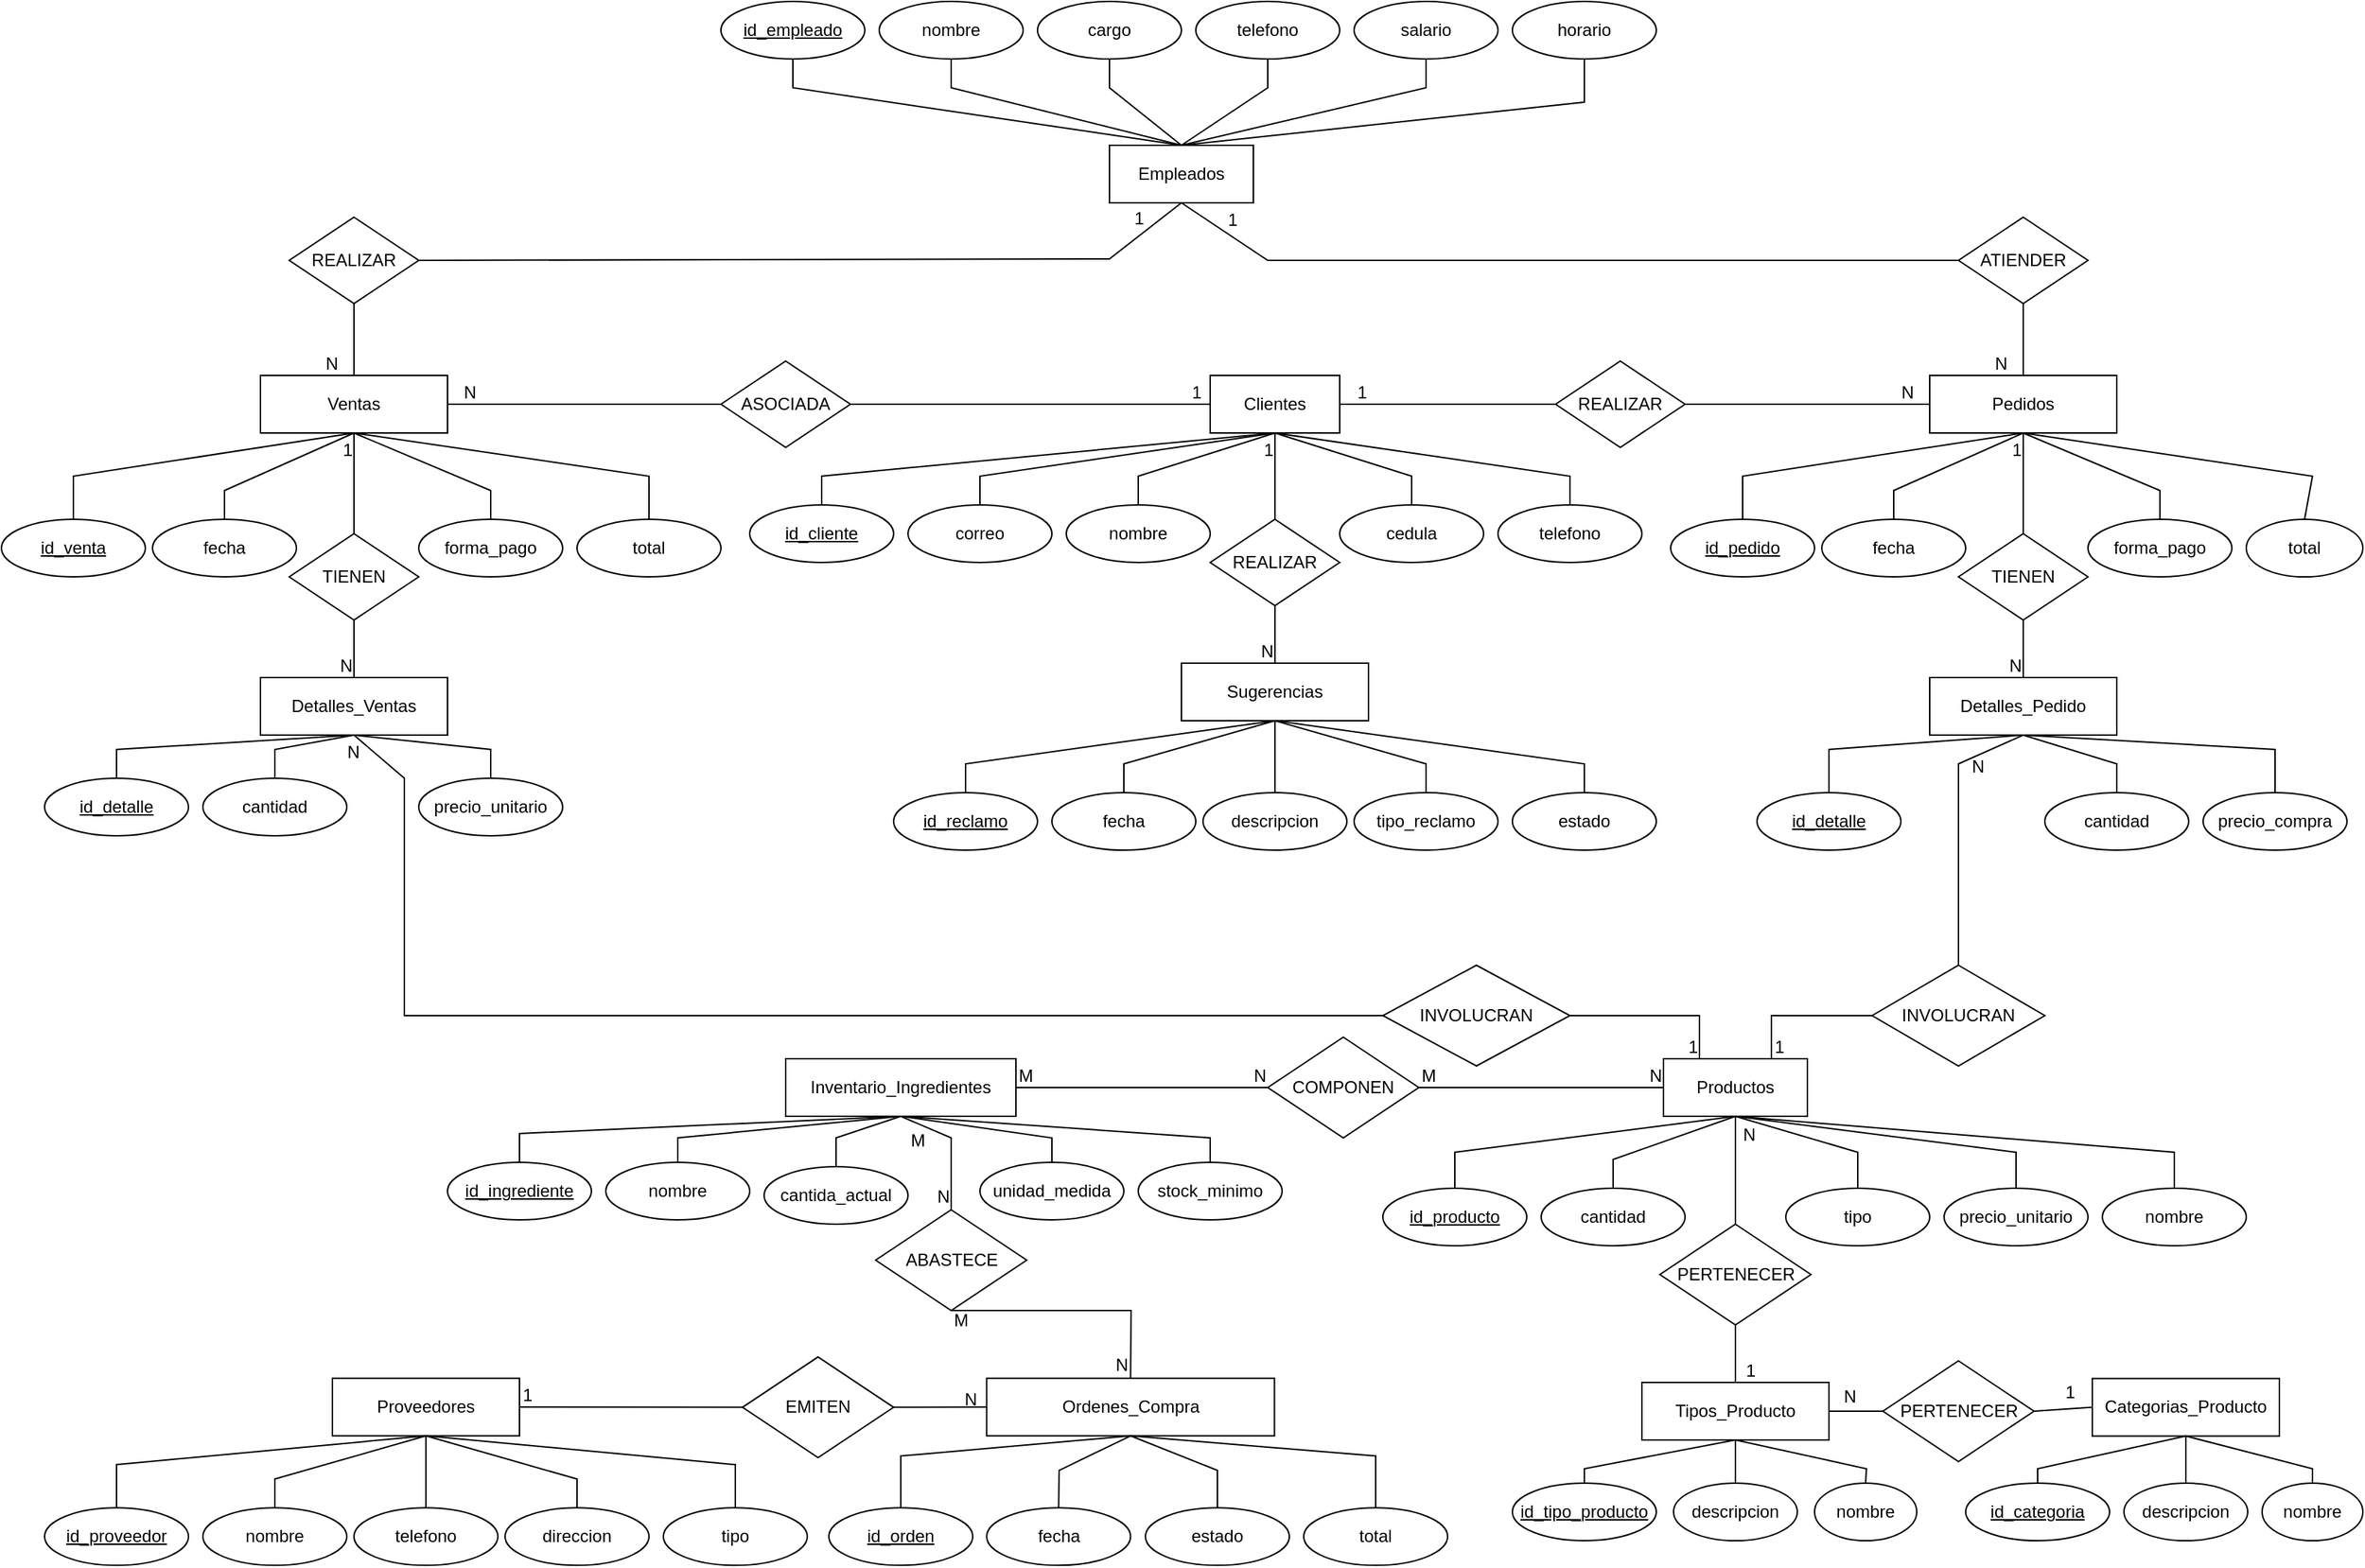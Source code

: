 <mxfile version="27.0.8">
  <diagram name="Página-1" id="N-i5f8-r76NyVRGnc-xn">
    <mxGraphModel dx="4311" dy="-440" grid="1" gridSize="10" guides="1" tooltips="1" connect="1" arrows="1" fold="1" page="1" pageScale="1" pageWidth="827" pageHeight="1169" math="0" shadow="0">
      <root>
        <mxCell id="0" />
        <mxCell id="1" parent="0" />
        <mxCell id="Qqh80IMA2MNL4-B3lv8G-23" value="Categorias_Producto" style="whiteSpace=wrap;html=1;align=center;" parent="1" vertex="1">
          <mxGeometry x="-1028" y="2147.28" width="130" height="40" as="geometry" />
        </mxCell>
        <mxCell id="Qqh80IMA2MNL4-B3lv8G-24" value="id_categoria" style="ellipse;whiteSpace=wrap;html=1;align=center;fontStyle=4;" parent="1" vertex="1">
          <mxGeometry x="-1116" y="2220" width="100" height="40" as="geometry" />
        </mxCell>
        <mxCell id="Qqh80IMA2MNL4-B3lv8G-25" value="nombre" style="ellipse;whiteSpace=wrap;html=1;align=center;" parent="1" vertex="1">
          <mxGeometry x="-910" y="2220" width="70" height="40" as="geometry" />
        </mxCell>
        <mxCell id="Qqh80IMA2MNL4-B3lv8G-26" value="descripcion" style="ellipse;whiteSpace=wrap;html=1;align=center;" parent="1" vertex="1">
          <mxGeometry x="-1006" y="2220" width="86" height="40" as="geometry" />
        </mxCell>
        <mxCell id="Qqh80IMA2MNL4-B3lv8G-29" value="" style="endArrow=none;html=1;rounded=0;exitX=0.5;exitY=0;exitDx=0;exitDy=0;entryX=0.5;entryY=1;entryDx=0;entryDy=0;" parent="1" source="Qqh80IMA2MNL4-B3lv8G-24" target="Qqh80IMA2MNL4-B3lv8G-23" edge="1">
          <mxGeometry relative="1" as="geometry">
            <mxPoint x="-1079" y="2200" as="sourcePoint" />
            <mxPoint x="-829" y="2270" as="targetPoint" />
            <Array as="points">
              <mxPoint x="-1066" y="2210" />
            </Array>
          </mxGeometry>
        </mxCell>
        <mxCell id="Qqh80IMA2MNL4-B3lv8G-30" value="" style="endArrow=none;html=1;rounded=0;entryX=0.5;entryY=1;entryDx=0;entryDy=0;exitX=0.5;exitY=0;exitDx=0;exitDy=0;" parent="1" source="Qqh80IMA2MNL4-B3lv8G-25" target="Qqh80IMA2MNL4-B3lv8G-23" edge="1">
          <mxGeometry relative="1" as="geometry">
            <mxPoint x="-729" y="2130" as="sourcePoint" />
            <mxPoint x="-839" y="2270" as="targetPoint" />
            <Array as="points">
              <mxPoint x="-875" y="2210" />
            </Array>
          </mxGeometry>
        </mxCell>
        <mxCell id="Qqh80IMA2MNL4-B3lv8G-31" value="" style="endArrow=none;html=1;rounded=0;exitX=0.5;exitY=0;exitDx=0;exitDy=0;entryX=0.5;entryY=1;entryDx=0;entryDy=0;" parent="1" source="Qqh80IMA2MNL4-B3lv8G-26" target="Qqh80IMA2MNL4-B3lv8G-23" edge="1">
          <mxGeometry relative="1" as="geometry">
            <mxPoint x="-979" y="2120" as="sourcePoint" />
            <mxPoint x="-929" y="2190" as="targetPoint" />
          </mxGeometry>
        </mxCell>
        <mxCell id="Qqh80IMA2MNL4-B3lv8G-94" value="Tipos_Producto" style="whiteSpace=wrap;html=1;align=center;" parent="1" vertex="1">
          <mxGeometry x="-1341" y="2150" width="130" height="40" as="geometry" />
        </mxCell>
        <mxCell id="Qqh80IMA2MNL4-B3lv8G-95" value="id_tipo_producto" style="ellipse;whiteSpace=wrap;html=1;align=center;fontStyle=4;" parent="1" vertex="1">
          <mxGeometry x="-1431" y="2220" width="100" height="40" as="geometry" />
        </mxCell>
        <mxCell id="Qqh80IMA2MNL4-B3lv8G-96" value="nombre" style="ellipse;whiteSpace=wrap;html=1;align=center;" parent="1" vertex="1">
          <mxGeometry x="-1221" y="2220" width="71" height="40" as="geometry" />
        </mxCell>
        <mxCell id="Qqh80IMA2MNL4-B3lv8G-97" value="descripcion" style="ellipse;whiteSpace=wrap;html=1;align=center;" parent="1" vertex="1">
          <mxGeometry x="-1319" y="2220" width="86" height="40" as="geometry" />
        </mxCell>
        <mxCell id="Qqh80IMA2MNL4-B3lv8G-98" value="" style="endArrow=none;html=1;rounded=0;exitX=0.5;exitY=0;exitDx=0;exitDy=0;entryX=0.5;entryY=1;entryDx=0;entryDy=0;" parent="1" source="Qqh80IMA2MNL4-B3lv8G-95" target="Qqh80IMA2MNL4-B3lv8G-94" edge="1">
          <mxGeometry relative="1" as="geometry">
            <mxPoint x="-1441" y="2200" as="sourcePoint" />
            <mxPoint x="-1191" y="2270" as="targetPoint" />
            <Array as="points">
              <mxPoint x="-1381" y="2210" />
            </Array>
          </mxGeometry>
        </mxCell>
        <mxCell id="Qqh80IMA2MNL4-B3lv8G-99" value="" style="endArrow=none;html=1;rounded=0;entryX=0.5;entryY=1;entryDx=0;entryDy=0;exitX=0.5;exitY=0;exitDx=0;exitDy=0;" parent="1" source="Qqh80IMA2MNL4-B3lv8G-96" target="Qqh80IMA2MNL4-B3lv8G-94" edge="1">
          <mxGeometry relative="1" as="geometry">
            <mxPoint x="-1091" y="2130" as="sourcePoint" />
            <mxPoint x="-1201" y="2270" as="targetPoint" />
            <Array as="points">
              <mxPoint x="-1185" y="2210" />
            </Array>
          </mxGeometry>
        </mxCell>
        <mxCell id="Qqh80IMA2MNL4-B3lv8G-100" value="" style="endArrow=none;html=1;rounded=0;exitX=0.5;exitY=0;exitDx=0;exitDy=0;entryX=0.5;entryY=1;entryDx=0;entryDy=0;" parent="1" source="Qqh80IMA2MNL4-B3lv8G-97" target="Qqh80IMA2MNL4-B3lv8G-94" edge="1">
          <mxGeometry relative="1" as="geometry">
            <mxPoint x="-1341" y="2120" as="sourcePoint" />
            <mxPoint x="-1291" y="2190" as="targetPoint" />
          </mxGeometry>
        </mxCell>
        <mxCell id="Qqh80IMA2MNL4-B3lv8G-146" value="PERTENECER" style="shape=rhombus;perimeter=rhombusPerimeter;whiteSpace=wrap;html=1;align=center;" parent="1" vertex="1">
          <mxGeometry x="-1328.5" y="2040" width="105" height="70" as="geometry" />
        </mxCell>
        <mxCell id="Qqh80IMA2MNL4-B3lv8G-147" value="" style="endArrow=none;html=1;rounded=0;entryX=0.5;entryY=0;entryDx=0;entryDy=0;exitX=0.5;exitY=1;exitDx=0;exitDy=0;" parent="1" source="Qqh80IMA2MNL4-B3lv8G-146" target="Qqh80IMA2MNL4-B3lv8G-94" edge="1">
          <mxGeometry relative="1" as="geometry">
            <mxPoint x="-1641" y="2160" as="sourcePoint" />
            <mxPoint x="-1631" y="1820" as="targetPoint" />
          </mxGeometry>
        </mxCell>
        <mxCell id="Qqh80IMA2MNL4-B3lv8G-148" value="1" style="resizable=0;html=1;whiteSpace=wrap;align=right;verticalAlign=bottom;" parent="Qqh80IMA2MNL4-B3lv8G-147" connectable="0" vertex="1">
          <mxGeometry x="1" relative="1" as="geometry">
            <mxPoint x="15" as="offset" />
          </mxGeometry>
        </mxCell>
        <mxCell id="Qqh80IMA2MNL4-B3lv8G-149" value="" style="endArrow=none;html=1;rounded=0;entryX=0.5;entryY=1;entryDx=0;entryDy=0;exitX=0.5;exitY=0;exitDx=0;exitDy=0;" parent="1" source="Qqh80IMA2MNL4-B3lv8G-146" target="0VB6fofLDIln-RIYnoBp-173" edge="1">
          <mxGeometry relative="1" as="geometry">
            <mxPoint x="-1431" y="1770" as="sourcePoint" />
            <mxPoint x="-1681" y="2110" as="targetPoint" />
          </mxGeometry>
        </mxCell>
        <mxCell id="Qqh80IMA2MNL4-B3lv8G-150" value="N" style="resizable=0;html=1;whiteSpace=wrap;align=right;verticalAlign=bottom;" parent="Qqh80IMA2MNL4-B3lv8G-149" connectable="0" vertex="1">
          <mxGeometry x="1" relative="1" as="geometry">
            <mxPoint x="15" y="21" as="offset" />
          </mxGeometry>
        </mxCell>
        <mxCell id="0VB6fofLDIln-RIYnoBp-1" value="Clientes" style="whiteSpace=wrap;html=1;align=center;" vertex="1" parent="1">
          <mxGeometry x="-1641" y="1450" width="90" height="40" as="geometry" />
        </mxCell>
        <mxCell id="0VB6fofLDIln-RIYnoBp-2" value="" style="endArrow=none;html=1;rounded=0;entryX=0.5;entryY=1;entryDx=0;entryDy=0;exitX=0.5;exitY=0;exitDx=0;exitDy=0;" edge="1" parent="1" source="0VB6fofLDIln-RIYnoBp-4" target="0VB6fofLDIln-RIYnoBp-1">
          <mxGeometry relative="1" as="geometry">
            <mxPoint x="-1596" y="1530" as="sourcePoint" />
            <mxPoint x="-1591.83" y="1490" as="targetPoint" />
            <Array as="points" />
          </mxGeometry>
        </mxCell>
        <mxCell id="0VB6fofLDIln-RIYnoBp-3" value="1" style="resizable=0;html=1;whiteSpace=wrap;align=right;verticalAlign=bottom;" connectable="0" vertex="1" parent="0VB6fofLDIln-RIYnoBp-2">
          <mxGeometry x="1" relative="1" as="geometry">
            <mxPoint y="20" as="offset" />
          </mxGeometry>
        </mxCell>
        <mxCell id="0VB6fofLDIln-RIYnoBp-4" value="REALIZAR" style="shape=rhombus;perimeter=rhombusPerimeter;whiteSpace=wrap;html=1;align=center;" vertex="1" parent="1">
          <mxGeometry x="-1641" y="1550" width="90" height="60" as="geometry" />
        </mxCell>
        <mxCell id="0VB6fofLDIln-RIYnoBp-5" value="" style="endArrow=none;html=1;rounded=0;exitX=0.5;exitY=1;exitDx=0;exitDy=0;entryX=0.5;entryY=0;entryDx=0;entryDy=0;" edge="1" parent="1" source="0VB6fofLDIln-RIYnoBp-4" target="0VB6fofLDIln-RIYnoBp-7">
          <mxGeometry relative="1" as="geometry">
            <mxPoint x="-1711" y="1800" as="sourcePoint" />
            <mxPoint x="-1596" y="1660" as="targetPoint" />
            <Array as="points" />
          </mxGeometry>
        </mxCell>
        <mxCell id="0VB6fofLDIln-RIYnoBp-6" value="N" style="resizable=0;html=1;whiteSpace=wrap;align=right;verticalAlign=bottom;" connectable="0" vertex="1" parent="0VB6fofLDIln-RIYnoBp-5">
          <mxGeometry x="1" relative="1" as="geometry">
            <mxPoint as="offset" />
          </mxGeometry>
        </mxCell>
        <mxCell id="0VB6fofLDIln-RIYnoBp-7" value="Sugerencias" style="whiteSpace=wrap;html=1;align=center;" vertex="1" parent="1">
          <mxGeometry x="-1661" y="1650" width="130" height="40" as="geometry" />
        </mxCell>
        <mxCell id="0VB6fofLDIln-RIYnoBp-18" value="id_reclamo" style="ellipse;whiteSpace=wrap;html=1;align=center;fontStyle=4;" vertex="1" parent="1">
          <mxGeometry x="-1861" y="1740" width="100" height="40" as="geometry" />
        </mxCell>
        <mxCell id="0VB6fofLDIln-RIYnoBp-19" value="fecha" style="ellipse;whiteSpace=wrap;html=1;align=center;" vertex="1" parent="1">
          <mxGeometry x="-1751" y="1740" width="100" height="40" as="geometry" />
        </mxCell>
        <mxCell id="0VB6fofLDIln-RIYnoBp-20" value="tipo_reclamo" style="ellipse;whiteSpace=wrap;html=1;align=center;" vertex="1" parent="1">
          <mxGeometry x="-1541" y="1740" width="100" height="40" as="geometry" />
        </mxCell>
        <mxCell id="0VB6fofLDIln-RIYnoBp-21" value="descripcion" style="ellipse;whiteSpace=wrap;html=1;align=center;" vertex="1" parent="1">
          <mxGeometry x="-1646" y="1740" width="100" height="40" as="geometry" />
        </mxCell>
        <mxCell id="0VB6fofLDIln-RIYnoBp-22" value="estado" style="ellipse;whiteSpace=wrap;html=1;align=center;" vertex="1" parent="1">
          <mxGeometry x="-1431" y="1740" width="100" height="40" as="geometry" />
        </mxCell>
        <mxCell id="0VB6fofLDIln-RIYnoBp-23" value="" style="endArrow=none;html=1;rounded=0;exitX=0.5;exitY=0;exitDx=0;exitDy=0;entryX=0.5;entryY=1;entryDx=0;entryDy=0;" edge="1" parent="1" source="0VB6fofLDIln-RIYnoBp-18" target="0VB6fofLDIln-RIYnoBp-7">
          <mxGeometry relative="1" as="geometry">
            <mxPoint x="-1781" y="1740" as="sourcePoint" />
            <mxPoint x="-1546" y="1720" as="targetPoint" />
            <Array as="points">
              <mxPoint x="-1811" y="1720" />
            </Array>
          </mxGeometry>
        </mxCell>
        <mxCell id="0VB6fofLDIln-RIYnoBp-24" value="" style="endArrow=none;html=1;rounded=0;exitX=0.5;exitY=0;exitDx=0;exitDy=0;entryX=0.5;entryY=1;entryDx=0;entryDy=0;" edge="1" parent="1" source="0VB6fofLDIln-RIYnoBp-19" target="0VB6fofLDIln-RIYnoBp-7">
          <mxGeometry relative="1" as="geometry">
            <mxPoint x="-1681" y="1600" as="sourcePoint" />
            <mxPoint x="-1546" y="1720" as="targetPoint" />
            <Array as="points">
              <mxPoint x="-1701" y="1720" />
            </Array>
          </mxGeometry>
        </mxCell>
        <mxCell id="0VB6fofLDIln-RIYnoBp-25" value="" style="endArrow=none;html=1;rounded=0;exitX=0.5;exitY=0;exitDx=0;exitDy=0;entryX=0.5;entryY=1;entryDx=0;entryDy=0;" edge="1" parent="1" source="0VB6fofLDIln-RIYnoBp-20" target="0VB6fofLDIln-RIYnoBp-7">
          <mxGeometry relative="1" as="geometry">
            <mxPoint x="-1681" y="1660" as="sourcePoint" />
            <mxPoint x="-1546" y="1720" as="targetPoint" />
            <Array as="points">
              <mxPoint x="-1491" y="1720" />
            </Array>
          </mxGeometry>
        </mxCell>
        <mxCell id="0VB6fofLDIln-RIYnoBp-26" value="" style="endArrow=none;html=1;rounded=0;exitX=0.5;exitY=0;exitDx=0;exitDy=0;entryX=0.5;entryY=1;entryDx=0;entryDy=0;" edge="1" parent="1" source="0VB6fofLDIln-RIYnoBp-21" target="0VB6fofLDIln-RIYnoBp-7">
          <mxGeometry relative="1" as="geometry">
            <mxPoint x="-1681" y="1720" as="sourcePoint" />
            <mxPoint x="-1546" y="1720" as="targetPoint" />
            <Array as="points" />
          </mxGeometry>
        </mxCell>
        <mxCell id="0VB6fofLDIln-RIYnoBp-27" value="" style="endArrow=none;html=1;rounded=0;exitX=0.5;exitY=0;exitDx=0;exitDy=0;entryX=0.5;entryY=1;entryDx=0;entryDy=0;" edge="1" parent="1" source="0VB6fofLDIln-RIYnoBp-22" target="0VB6fofLDIln-RIYnoBp-7">
          <mxGeometry relative="1" as="geometry">
            <mxPoint x="-1681" y="1780" as="sourcePoint" />
            <mxPoint x="-1546" y="1720" as="targetPoint" />
            <Array as="points">
              <mxPoint x="-1381" y="1720" />
            </Array>
          </mxGeometry>
        </mxCell>
        <mxCell id="0VB6fofLDIln-RIYnoBp-28" value="id_cliente" style="ellipse;whiteSpace=wrap;html=1;align=center;fontStyle=4;" vertex="1" parent="1">
          <mxGeometry x="-1961" y="1540" width="100" height="40" as="geometry" />
        </mxCell>
        <mxCell id="0VB6fofLDIln-RIYnoBp-29" value="nombre" style="ellipse;whiteSpace=wrap;html=1;align=center;" vertex="1" parent="1">
          <mxGeometry x="-1741" y="1540" width="100" height="40" as="geometry" />
        </mxCell>
        <mxCell id="0VB6fofLDIln-RIYnoBp-30" value="cedula" style="ellipse;whiteSpace=wrap;html=1;align=center;" vertex="1" parent="1">
          <mxGeometry x="-1551" y="1540" width="100" height="40" as="geometry" />
        </mxCell>
        <mxCell id="0VB6fofLDIln-RIYnoBp-31" value="telefono" style="ellipse;whiteSpace=wrap;html=1;align=center;" vertex="1" parent="1">
          <mxGeometry x="-1441" y="1540" width="100" height="40" as="geometry" />
        </mxCell>
        <mxCell id="0VB6fofLDIln-RIYnoBp-32" value="correo" style="ellipse;whiteSpace=wrap;html=1;align=center;" vertex="1" parent="1">
          <mxGeometry x="-1851" y="1540" width="100" height="40" as="geometry" />
        </mxCell>
        <mxCell id="0VB6fofLDIln-RIYnoBp-33" value="" style="endArrow=none;html=1;rounded=0;exitX=0.5;exitY=0;exitDx=0;exitDy=0;entryX=0.5;entryY=1;entryDx=0;entryDy=0;" edge="1" parent="1" source="0VB6fofLDIln-RIYnoBp-28" target="0VB6fofLDIln-RIYnoBp-1">
          <mxGeometry relative="1" as="geometry">
            <mxPoint x="-1391" y="1540" as="sourcePoint" />
            <mxPoint x="-1251" y="1520" as="targetPoint" />
            <Array as="points">
              <mxPoint x="-1911" y="1520" />
            </Array>
          </mxGeometry>
        </mxCell>
        <mxCell id="0VB6fofLDIln-RIYnoBp-34" value="" style="endArrow=none;html=1;rounded=0;exitX=0.5;exitY=0;exitDx=0;exitDy=0;entryX=0.5;entryY=1;entryDx=0;entryDy=0;" edge="1" parent="1" source="0VB6fofLDIln-RIYnoBp-29" target="0VB6fofLDIln-RIYnoBp-1">
          <mxGeometry relative="1" as="geometry">
            <mxPoint x="-1291" y="1400" as="sourcePoint" />
            <mxPoint x="-1251" y="1520" as="targetPoint" />
            <Array as="points">
              <mxPoint x="-1691" y="1520" />
            </Array>
          </mxGeometry>
        </mxCell>
        <mxCell id="0VB6fofLDIln-RIYnoBp-35" value="" style="endArrow=none;html=1;rounded=0;exitX=0.5;exitY=0;exitDx=0;exitDy=0;entryX=0.5;entryY=1;entryDx=0;entryDy=0;" edge="1" parent="1" source="0VB6fofLDIln-RIYnoBp-30" target="0VB6fofLDIln-RIYnoBp-1">
          <mxGeometry relative="1" as="geometry">
            <mxPoint x="-1291" y="1460" as="sourcePoint" />
            <mxPoint x="-1251" y="1520" as="targetPoint" />
            <Array as="points">
              <mxPoint x="-1501" y="1520" />
            </Array>
          </mxGeometry>
        </mxCell>
        <mxCell id="0VB6fofLDIln-RIYnoBp-36" value="" style="endArrow=none;html=1;rounded=0;exitX=0.5;exitY=0;exitDx=0;exitDy=0;entryX=0.5;entryY=1;entryDx=0;entryDy=0;" edge="1" parent="1" source="0VB6fofLDIln-RIYnoBp-31" target="0VB6fofLDIln-RIYnoBp-1">
          <mxGeometry relative="1" as="geometry">
            <mxPoint x="-1291" y="1520" as="sourcePoint" />
            <mxPoint x="-1251" y="1520" as="targetPoint" />
            <Array as="points">
              <mxPoint x="-1391" y="1520" />
            </Array>
          </mxGeometry>
        </mxCell>
        <mxCell id="0VB6fofLDIln-RIYnoBp-37" value="" style="endArrow=none;html=1;rounded=0;exitX=0.5;exitY=0;exitDx=0;exitDy=0;entryX=0.5;entryY=1;entryDx=0;entryDy=0;" edge="1" parent="1" source="0VB6fofLDIln-RIYnoBp-32" target="0VB6fofLDIln-RIYnoBp-1">
          <mxGeometry relative="1" as="geometry">
            <mxPoint x="-1291" y="1580" as="sourcePoint" />
            <mxPoint x="-1251" y="1520" as="targetPoint" />
            <Array as="points">
              <mxPoint x="-1801" y="1520" />
            </Array>
          </mxGeometry>
        </mxCell>
        <mxCell id="0VB6fofLDIln-RIYnoBp-39" value="Pedidos" style="whiteSpace=wrap;html=1;align=center;" vertex="1" parent="1">
          <mxGeometry x="-1141" y="1450" width="130" height="40" as="geometry" />
        </mxCell>
        <mxCell id="0VB6fofLDIln-RIYnoBp-40" value="id_pedido" style="ellipse;whiteSpace=wrap;html=1;align=center;fontStyle=4;" vertex="1" parent="1">
          <mxGeometry x="-1321" y="1550" width="100" height="40" as="geometry" />
        </mxCell>
        <mxCell id="0VB6fofLDIln-RIYnoBp-41" value="fecha" style="ellipse;whiteSpace=wrap;html=1;align=center;" vertex="1" parent="1">
          <mxGeometry x="-1216" y="1550" width="100" height="40" as="geometry" />
        </mxCell>
        <mxCell id="0VB6fofLDIln-RIYnoBp-42" value="forma_pago" style="ellipse;whiteSpace=wrap;html=1;align=center;" vertex="1" parent="1">
          <mxGeometry x="-1031" y="1550" width="100" height="40" as="geometry" />
        </mxCell>
        <mxCell id="0VB6fofLDIln-RIYnoBp-43" value="" style="endArrow=none;html=1;rounded=0;exitX=0.5;exitY=0;exitDx=0;exitDy=0;entryX=0.5;entryY=1;entryDx=0;entryDy=0;" edge="1" parent="1" source="0VB6fofLDIln-RIYnoBp-40" target="0VB6fofLDIln-RIYnoBp-39">
          <mxGeometry relative="1" as="geometry">
            <mxPoint x="-1391.33" y="1695" as="sourcePoint" />
            <mxPoint x="-1161" y="1670" as="targetPoint" />
            <Array as="points">
              <mxPoint x="-1271" y="1520" />
            </Array>
          </mxGeometry>
        </mxCell>
        <mxCell id="0VB6fofLDIln-RIYnoBp-44" value="" style="endArrow=none;html=1;rounded=0;entryX=0.5;entryY=1;entryDx=0;entryDy=0;exitX=0.5;exitY=0;exitDx=0;exitDy=0;" edge="1" parent="1" source="0VB6fofLDIln-RIYnoBp-41" target="0VB6fofLDIln-RIYnoBp-39">
          <mxGeometry relative="1" as="geometry">
            <mxPoint x="-1041.33" y="1625" as="sourcePoint" />
            <mxPoint x="-1161" y="1670" as="targetPoint" />
            <Array as="points">
              <mxPoint x="-1166" y="1530" />
            </Array>
          </mxGeometry>
        </mxCell>
        <mxCell id="0VB6fofLDIln-RIYnoBp-45" value="" style="endArrow=none;html=1;rounded=0;exitX=0.5;exitY=0;exitDx=0;exitDy=0;entryX=0.5;entryY=1;entryDx=0;entryDy=0;" edge="1" parent="1" source="0VB6fofLDIln-RIYnoBp-42" target="0VB6fofLDIln-RIYnoBp-39">
          <mxGeometry relative="1" as="geometry">
            <mxPoint x="-1291.33" y="1615" as="sourcePoint" />
            <mxPoint x="-1161" y="1670" as="targetPoint" />
            <Array as="points">
              <mxPoint x="-981" y="1530" />
            </Array>
          </mxGeometry>
        </mxCell>
        <mxCell id="0VB6fofLDIln-RIYnoBp-46" value="total" style="ellipse;whiteSpace=wrap;html=1;align=center;" vertex="1" parent="1">
          <mxGeometry x="-921" y="1550" width="81" height="40" as="geometry" />
        </mxCell>
        <mxCell id="0VB6fofLDIln-RIYnoBp-47" value="" style="endArrow=none;html=1;rounded=0;exitX=0.5;exitY=0;exitDx=0;exitDy=0;entryX=0.5;entryY=1;entryDx=0;entryDy=0;" edge="1" parent="1" source="0VB6fofLDIln-RIYnoBp-46" target="0VB6fofLDIln-RIYnoBp-39">
          <mxGeometry relative="1" as="geometry">
            <mxPoint x="-1071.33" y="1725" as="sourcePoint" />
            <mxPoint x="-1161" y="1670" as="targetPoint" />
            <Array as="points">
              <mxPoint x="-875" y="1520" />
            </Array>
          </mxGeometry>
        </mxCell>
        <mxCell id="0VB6fofLDIln-RIYnoBp-50" value="REALIZAR" style="shape=rhombus;perimeter=rhombusPerimeter;whiteSpace=wrap;html=1;align=center;" vertex="1" parent="1">
          <mxGeometry x="-1401" y="1440" width="90" height="60" as="geometry" />
        </mxCell>
        <mxCell id="0VB6fofLDIln-RIYnoBp-51" value="" style="endArrow=none;html=1;rounded=0;entryX=1;entryY=0.5;entryDx=0;entryDy=0;exitX=0;exitY=0.5;exitDx=0;exitDy=0;" edge="1" parent="1" source="0VB6fofLDIln-RIYnoBp-50" target="0VB6fofLDIln-RIYnoBp-1">
          <mxGeometry relative="1" as="geometry">
            <mxPoint x="-1581" y="1550" as="sourcePoint" />
            <mxPoint x="-1581" y="1490" as="targetPoint" />
            <Array as="points" />
          </mxGeometry>
        </mxCell>
        <mxCell id="0VB6fofLDIln-RIYnoBp-52" value="1" style="resizable=0;html=1;whiteSpace=wrap;align=right;verticalAlign=bottom;" connectable="0" vertex="1" parent="0VB6fofLDIln-RIYnoBp-51">
          <mxGeometry x="1" relative="1" as="geometry">
            <mxPoint x="20" as="offset" />
          </mxGeometry>
        </mxCell>
        <mxCell id="0VB6fofLDIln-RIYnoBp-55" value="" style="endArrow=none;html=1;rounded=0;exitX=1;exitY=0.5;exitDx=0;exitDy=0;entryX=0;entryY=0.5;entryDx=0;entryDy=0;" edge="1" parent="1" source="0VB6fofLDIln-RIYnoBp-50" target="0VB6fofLDIln-RIYnoBp-39">
          <mxGeometry relative="1" as="geometry">
            <mxPoint x="-1151" y="1460" as="sourcePoint" />
            <mxPoint x="-1151" y="1500" as="targetPoint" />
            <Array as="points" />
          </mxGeometry>
        </mxCell>
        <mxCell id="0VB6fofLDIln-RIYnoBp-56" value="N" style="resizable=0;html=1;whiteSpace=wrap;align=right;verticalAlign=bottom;" connectable="0" vertex="1" parent="0VB6fofLDIln-RIYnoBp-55">
          <mxGeometry x="1" relative="1" as="geometry">
            <mxPoint x="-10" as="offset" />
          </mxGeometry>
        </mxCell>
        <mxCell id="0VB6fofLDIln-RIYnoBp-57" value="TIENEN" style="shape=rhombus;perimeter=rhombusPerimeter;whiteSpace=wrap;html=1;align=center;" vertex="1" parent="1">
          <mxGeometry x="-1121" y="1560" width="90" height="60" as="geometry" />
        </mxCell>
        <mxCell id="0VB6fofLDIln-RIYnoBp-58" value="" style="endArrow=none;html=1;rounded=0;entryX=0.5;entryY=1;entryDx=0;entryDy=0;exitX=0.5;exitY=0;exitDx=0;exitDy=0;" edge="1" parent="1" source="0VB6fofLDIln-RIYnoBp-57" target="0VB6fofLDIln-RIYnoBp-39">
          <mxGeometry relative="1" as="geometry">
            <mxPoint x="-1142.43" y="1670" as="sourcePoint" />
            <mxPoint x="-1142.43" y="1610" as="targetPoint" />
            <Array as="points" />
          </mxGeometry>
        </mxCell>
        <mxCell id="0VB6fofLDIln-RIYnoBp-59" value="1" style="resizable=0;html=1;whiteSpace=wrap;align=right;verticalAlign=bottom;" connectable="0" vertex="1" parent="0VB6fofLDIln-RIYnoBp-58">
          <mxGeometry x="1" relative="1" as="geometry">
            <mxPoint y="20" as="offset" />
          </mxGeometry>
        </mxCell>
        <mxCell id="0VB6fofLDIln-RIYnoBp-60" value="Detalles_Pedido" style="whiteSpace=wrap;html=1;align=center;" vertex="1" parent="1">
          <mxGeometry x="-1141" y="1660" width="130" height="40" as="geometry" />
        </mxCell>
        <mxCell id="0VB6fofLDIln-RIYnoBp-65" value="" style="endArrow=none;html=1;rounded=0;exitX=0.5;exitY=1;exitDx=0;exitDy=0;entryX=0.5;entryY=0;entryDx=0;entryDy=0;" edge="1" parent="1" source="0VB6fofLDIln-RIYnoBp-57" target="0VB6fofLDIln-RIYnoBp-60">
          <mxGeometry relative="1" as="geometry">
            <mxPoint x="-1232.43" y="1630" as="sourcePoint" />
            <mxPoint x="-1232.43" y="1670" as="targetPoint" />
            <Array as="points" />
          </mxGeometry>
        </mxCell>
        <mxCell id="0VB6fofLDIln-RIYnoBp-66" value="N" style="resizable=0;html=1;whiteSpace=wrap;align=right;verticalAlign=bottom;" connectable="0" vertex="1" parent="0VB6fofLDIln-RIYnoBp-65">
          <mxGeometry x="1" relative="1" as="geometry">
            <mxPoint as="offset" />
          </mxGeometry>
        </mxCell>
        <mxCell id="0VB6fofLDIln-RIYnoBp-74" value="id_detalle" style="ellipse;whiteSpace=wrap;html=1;align=center;fontStyle=4;" vertex="1" parent="1">
          <mxGeometry x="-1261" y="1740" width="100" height="40" as="geometry" />
        </mxCell>
        <mxCell id="0VB6fofLDIln-RIYnoBp-75" value="cantidad" style="ellipse;whiteSpace=wrap;html=1;align=center;" vertex="1" parent="1">
          <mxGeometry x="-1061" y="1740" width="100" height="40" as="geometry" />
        </mxCell>
        <mxCell id="0VB6fofLDIln-RIYnoBp-76" value="precio_compra" style="ellipse;whiteSpace=wrap;html=1;align=center;" vertex="1" parent="1">
          <mxGeometry x="-951" y="1740" width="100" height="40" as="geometry" />
        </mxCell>
        <mxCell id="0VB6fofLDIln-RIYnoBp-77" value="" style="endArrow=none;html=1;rounded=0;exitX=0.5;exitY=0;exitDx=0;exitDy=0;entryX=0.5;entryY=1;entryDx=0;entryDy=0;" edge="1" parent="1" source="0VB6fofLDIln-RIYnoBp-74" target="0VB6fofLDIln-RIYnoBp-60">
          <mxGeometry relative="1" as="geometry">
            <mxPoint x="-1307" y="1830" as="sourcePoint" />
            <mxPoint x="-1081" y="1820" as="targetPoint" />
            <Array as="points">
              <mxPoint x="-1211" y="1710" />
            </Array>
          </mxGeometry>
        </mxCell>
        <mxCell id="0VB6fofLDIln-RIYnoBp-78" value="" style="endArrow=none;html=1;rounded=0;entryX=0.5;entryY=1;entryDx=0;entryDy=0;exitX=0.5;exitY=0;exitDx=0;exitDy=0;" edge="1" parent="1" source="0VB6fofLDIln-RIYnoBp-75" target="0VB6fofLDIln-RIYnoBp-60">
          <mxGeometry relative="1" as="geometry">
            <mxPoint x="-957" y="1760" as="sourcePoint" />
            <mxPoint x="-1081" y="1820" as="targetPoint" />
            <Array as="points">
              <mxPoint x="-1011" y="1720" />
            </Array>
          </mxGeometry>
        </mxCell>
        <mxCell id="0VB6fofLDIln-RIYnoBp-79" value="" style="endArrow=none;html=1;rounded=0;exitX=0.5;exitY=0;exitDx=0;exitDy=0;entryX=0.5;entryY=1;entryDx=0;entryDy=0;" edge="1" parent="1" source="0VB6fofLDIln-RIYnoBp-76" target="0VB6fofLDIln-RIYnoBp-60">
          <mxGeometry relative="1" as="geometry">
            <mxPoint x="-1207" y="1750" as="sourcePoint" />
            <mxPoint x="-1081" y="1820" as="targetPoint" />
            <Array as="points">
              <mxPoint x="-901" y="1710" />
            </Array>
          </mxGeometry>
        </mxCell>
        <mxCell id="0VB6fofLDIln-RIYnoBp-81" value="Empleados" style="whiteSpace=wrap;html=1;align=center;" vertex="1" parent="1">
          <mxGeometry x="-1711" y="1290" width="100" height="40" as="geometry" />
        </mxCell>
        <mxCell id="0VB6fofLDIln-RIYnoBp-82" value="ATIENDER" style="shape=rhombus;perimeter=rhombusPerimeter;whiteSpace=wrap;html=1;align=center;" vertex="1" parent="1">
          <mxGeometry x="-1121" y="1340" width="90" height="60" as="geometry" />
        </mxCell>
        <mxCell id="0VB6fofLDIln-RIYnoBp-83" value="id_empleado" style="ellipse;whiteSpace=wrap;html=1;align=center;fontStyle=4;" vertex="1" parent="1">
          <mxGeometry x="-1981" y="1190" width="100" height="40" as="geometry" />
        </mxCell>
        <mxCell id="0VB6fofLDIln-RIYnoBp-84" value="nombre" style="ellipse;whiteSpace=wrap;html=1;align=center;" vertex="1" parent="1">
          <mxGeometry x="-1871" y="1190" width="100" height="40" as="geometry" />
        </mxCell>
        <mxCell id="0VB6fofLDIln-RIYnoBp-85" value="cargo" style="ellipse;whiteSpace=wrap;html=1;align=center;" vertex="1" parent="1">
          <mxGeometry x="-1761" y="1190" width="100" height="40" as="geometry" />
        </mxCell>
        <mxCell id="0VB6fofLDIln-RIYnoBp-86" value="telefono" style="ellipse;whiteSpace=wrap;html=1;align=center;" vertex="1" parent="1">
          <mxGeometry x="-1651" y="1190" width="100" height="40" as="geometry" />
        </mxCell>
        <mxCell id="0VB6fofLDIln-RIYnoBp-87" value="salario" style="ellipse;whiteSpace=wrap;html=1;align=center;" vertex="1" parent="1">
          <mxGeometry x="-1541" y="1190" width="100" height="40" as="geometry" />
        </mxCell>
        <mxCell id="0VB6fofLDIln-RIYnoBp-88" value="" style="endArrow=none;html=1;rounded=0;exitX=0.5;exitY=1;exitDx=0;exitDy=0;entryX=0.5;entryY=0;entryDx=0;entryDy=0;" edge="1" parent="1" source="0VB6fofLDIln-RIYnoBp-83" target="0VB6fofLDIln-RIYnoBp-81">
          <mxGeometry relative="1" as="geometry">
            <mxPoint x="-2401" y="1840" as="sourcePoint" />
            <mxPoint x="-1831" y="1330" as="targetPoint" />
            <Array as="points">
              <mxPoint x="-1931" y="1250" />
            </Array>
          </mxGeometry>
        </mxCell>
        <mxCell id="0VB6fofLDIln-RIYnoBp-93" value="horario" style="ellipse;whiteSpace=wrap;html=1;align=center;" vertex="1" parent="1">
          <mxGeometry x="-1431" y="1190" width="100" height="40" as="geometry" />
        </mxCell>
        <mxCell id="0VB6fofLDIln-RIYnoBp-95" value="" style="endArrow=none;html=1;rounded=0;exitX=0.5;exitY=1;exitDx=0;exitDy=0;entryX=0.5;entryY=0;entryDx=0;entryDy=0;" edge="1" parent="1" source="0VB6fofLDIln-RIYnoBp-84" target="0VB6fofLDIln-RIYnoBp-81">
          <mxGeometry relative="1" as="geometry">
            <mxPoint x="-1891" y="1250" as="sourcePoint" />
            <mxPoint x="-1581" y="1290" as="targetPoint" />
            <Array as="points">
              <mxPoint x="-1821" y="1250" />
            </Array>
          </mxGeometry>
        </mxCell>
        <mxCell id="0VB6fofLDIln-RIYnoBp-96" value="" style="endArrow=none;html=1;rounded=0;exitX=0.5;exitY=1;exitDx=0;exitDy=0;entryX=0.5;entryY=0;entryDx=0;entryDy=0;" edge="1" parent="1" source="0VB6fofLDIln-RIYnoBp-85" target="0VB6fofLDIln-RIYnoBp-81">
          <mxGeometry relative="1" as="geometry">
            <mxPoint x="-1471" y="1350" as="sourcePoint" />
            <mxPoint x="-1161" y="1390" as="targetPoint" />
            <Array as="points">
              <mxPoint x="-1711" y="1250" />
            </Array>
          </mxGeometry>
        </mxCell>
        <mxCell id="0VB6fofLDIln-RIYnoBp-97" value="" style="endArrow=none;html=1;rounded=0;exitX=0.5;exitY=1;exitDx=0;exitDy=0;entryX=0.5;entryY=0;entryDx=0;entryDy=0;" edge="1" parent="1" source="0VB6fofLDIln-RIYnoBp-86" target="0VB6fofLDIln-RIYnoBp-81">
          <mxGeometry relative="1" as="geometry">
            <mxPoint x="-1691" y="1260" as="sourcePoint" />
            <mxPoint x="-1626" y="1310" as="targetPoint" />
            <Array as="points">
              <mxPoint x="-1601" y="1250" />
            </Array>
          </mxGeometry>
        </mxCell>
        <mxCell id="0VB6fofLDIln-RIYnoBp-98" value="" style="endArrow=none;html=1;rounded=0;exitX=0.5;exitY=1;exitDx=0;exitDy=0;entryX=0.5;entryY=0;entryDx=0;entryDy=0;" edge="1" parent="1" source="0VB6fofLDIln-RIYnoBp-87" target="0VB6fofLDIln-RIYnoBp-81">
          <mxGeometry relative="1" as="geometry">
            <mxPoint x="-1551" y="1260" as="sourcePoint" />
            <mxPoint x="-1611" y="1310" as="targetPoint" />
            <Array as="points">
              <mxPoint x="-1491" y="1250" />
            </Array>
          </mxGeometry>
        </mxCell>
        <mxCell id="0VB6fofLDIln-RIYnoBp-99" value="" style="endArrow=none;html=1;rounded=0;exitX=0.5;exitY=1;exitDx=0;exitDy=0;entryX=0.5;entryY=0;entryDx=0;entryDy=0;" edge="1" parent="1" source="0VB6fofLDIln-RIYnoBp-93" target="0VB6fofLDIln-RIYnoBp-81">
          <mxGeometry relative="1" as="geometry">
            <mxPoint x="-1342" y="1250" as="sourcePoint" />
            <mxPoint x="-1521" y="1300" as="targetPoint" />
            <Array as="points">
              <mxPoint x="-1381" y="1260" />
            </Array>
          </mxGeometry>
        </mxCell>
        <mxCell id="0VB6fofLDIln-RIYnoBp-100" value="Ventas" style="whiteSpace=wrap;html=1;align=center;" vertex="1" parent="1">
          <mxGeometry x="-2301" y="1450" width="130" height="40" as="geometry" />
        </mxCell>
        <mxCell id="0VB6fofLDIln-RIYnoBp-135" value="id_venta" style="ellipse;whiteSpace=wrap;html=1;align=center;fontStyle=4;" vertex="1" parent="1">
          <mxGeometry x="-2481" y="1550" width="100" height="40" as="geometry" />
        </mxCell>
        <mxCell id="0VB6fofLDIln-RIYnoBp-136" value="fecha" style="ellipse;whiteSpace=wrap;html=1;align=center;" vertex="1" parent="1">
          <mxGeometry x="-2376" y="1550" width="100" height="40" as="geometry" />
        </mxCell>
        <mxCell id="0VB6fofLDIln-RIYnoBp-137" value="forma_pago" style="ellipse;whiteSpace=wrap;html=1;align=center;" vertex="1" parent="1">
          <mxGeometry x="-2191" y="1550" width="100" height="40" as="geometry" />
        </mxCell>
        <mxCell id="0VB6fofLDIln-RIYnoBp-138" value="" style="endArrow=none;html=1;rounded=0;exitX=0.5;exitY=0;exitDx=0;exitDy=0;entryX=0.5;entryY=1;entryDx=0;entryDy=0;" edge="1" parent="1" source="0VB6fofLDIln-RIYnoBp-135" target="0VB6fofLDIln-RIYnoBp-100">
          <mxGeometry relative="1" as="geometry">
            <mxPoint x="-2551.33" y="1695" as="sourcePoint" />
            <mxPoint x="-2236" y="1490" as="targetPoint" />
            <Array as="points">
              <mxPoint x="-2431" y="1520" />
            </Array>
          </mxGeometry>
        </mxCell>
        <mxCell id="0VB6fofLDIln-RIYnoBp-139" value="" style="endArrow=none;html=1;rounded=0;entryX=0.5;entryY=1;entryDx=0;entryDy=0;exitX=0.5;exitY=0;exitDx=0;exitDy=0;" edge="1" parent="1" source="0VB6fofLDIln-RIYnoBp-136" target="0VB6fofLDIln-RIYnoBp-100">
          <mxGeometry relative="1" as="geometry">
            <mxPoint x="-2201.33" y="1625" as="sourcePoint" />
            <mxPoint x="-2236" y="1490" as="targetPoint" />
            <Array as="points">
              <mxPoint x="-2326" y="1530" />
            </Array>
          </mxGeometry>
        </mxCell>
        <mxCell id="0VB6fofLDIln-RIYnoBp-140" value="" style="endArrow=none;html=1;rounded=0;exitX=0.5;exitY=0;exitDx=0;exitDy=0;entryX=0.5;entryY=1;entryDx=0;entryDy=0;" edge="1" parent="1" source="0VB6fofLDIln-RIYnoBp-137" target="0VB6fofLDIln-RIYnoBp-100">
          <mxGeometry relative="1" as="geometry">
            <mxPoint x="-2451.33" y="1615" as="sourcePoint" />
            <mxPoint x="-2236" y="1490" as="targetPoint" />
            <Array as="points">
              <mxPoint x="-2141" y="1530" />
            </Array>
          </mxGeometry>
        </mxCell>
        <mxCell id="0VB6fofLDIln-RIYnoBp-141" value="total" style="ellipse;whiteSpace=wrap;html=1;align=center;" vertex="1" parent="1">
          <mxGeometry x="-2081" y="1550" width="100" height="40" as="geometry" />
        </mxCell>
        <mxCell id="0VB6fofLDIln-RIYnoBp-142" value="" style="endArrow=none;html=1;rounded=0;exitX=0.5;exitY=0;exitDx=0;exitDy=0;entryX=0.5;entryY=1;entryDx=0;entryDy=0;" edge="1" parent="1" source="0VB6fofLDIln-RIYnoBp-141" target="0VB6fofLDIln-RIYnoBp-100">
          <mxGeometry relative="1" as="geometry">
            <mxPoint x="-2231.33" y="1725" as="sourcePoint" />
            <mxPoint x="-2236" y="1490" as="targetPoint" />
            <Array as="points">
              <mxPoint x="-2031" y="1520" />
            </Array>
          </mxGeometry>
        </mxCell>
        <mxCell id="0VB6fofLDIln-RIYnoBp-143" value="TIENEN" style="shape=rhombus;perimeter=rhombusPerimeter;whiteSpace=wrap;html=1;align=center;" vertex="1" parent="1">
          <mxGeometry x="-2281" y="1560" width="90" height="60" as="geometry" />
        </mxCell>
        <mxCell id="0VB6fofLDIln-RIYnoBp-144" value="" style="endArrow=none;html=1;rounded=0;entryX=0.5;entryY=1;entryDx=0;entryDy=0;exitX=0.5;exitY=0;exitDx=0;exitDy=0;" edge="1" parent="1" source="0VB6fofLDIln-RIYnoBp-143" target="0VB6fofLDIln-RIYnoBp-100">
          <mxGeometry relative="1" as="geometry">
            <mxPoint x="-2302.43" y="1670" as="sourcePoint" />
            <mxPoint x="-2236" y="1490" as="targetPoint" />
            <Array as="points" />
          </mxGeometry>
        </mxCell>
        <mxCell id="0VB6fofLDIln-RIYnoBp-145" value="1" style="resizable=0;html=1;whiteSpace=wrap;align=right;verticalAlign=bottom;" connectable="0" vertex="1" parent="0VB6fofLDIln-RIYnoBp-144">
          <mxGeometry x="1" relative="1" as="geometry">
            <mxPoint y="20" as="offset" />
          </mxGeometry>
        </mxCell>
        <mxCell id="0VB6fofLDIln-RIYnoBp-146" value="Detalles_Ventas" style="whiteSpace=wrap;html=1;align=center;" vertex="1" parent="1">
          <mxGeometry x="-2301" y="1660" width="130" height="40" as="geometry" />
        </mxCell>
        <mxCell id="0VB6fofLDIln-RIYnoBp-147" value="" style="endArrow=none;html=1;rounded=0;exitX=0.5;exitY=1;exitDx=0;exitDy=0;entryX=0.5;entryY=0;entryDx=0;entryDy=0;" edge="1" parent="1" source="0VB6fofLDIln-RIYnoBp-143" target="0VB6fofLDIln-RIYnoBp-146">
          <mxGeometry relative="1" as="geometry">
            <mxPoint x="-2392.43" y="1630" as="sourcePoint" />
            <mxPoint x="-2392.43" y="1670" as="targetPoint" />
            <Array as="points" />
          </mxGeometry>
        </mxCell>
        <mxCell id="0VB6fofLDIln-RIYnoBp-148" value="N" style="resizable=0;html=1;whiteSpace=wrap;align=right;verticalAlign=bottom;" connectable="0" vertex="1" parent="0VB6fofLDIln-RIYnoBp-147">
          <mxGeometry x="1" relative="1" as="geometry">
            <mxPoint as="offset" />
          </mxGeometry>
        </mxCell>
        <mxCell id="0VB6fofLDIln-RIYnoBp-149" value="id_detalle" style="ellipse;whiteSpace=wrap;html=1;align=center;fontStyle=4;" vertex="1" parent="1">
          <mxGeometry x="-2451" y="1730" width="100" height="40" as="geometry" />
        </mxCell>
        <mxCell id="0VB6fofLDIln-RIYnoBp-150" value="cantidad" style="ellipse;whiteSpace=wrap;html=1;align=center;" vertex="1" parent="1">
          <mxGeometry x="-2341" y="1730" width="100" height="40" as="geometry" />
        </mxCell>
        <mxCell id="0VB6fofLDIln-RIYnoBp-151" value="precio_unitario" style="ellipse;whiteSpace=wrap;html=1;align=center;" vertex="1" parent="1">
          <mxGeometry x="-2191" y="1730" width="100" height="40" as="geometry" />
        </mxCell>
        <mxCell id="0VB6fofLDIln-RIYnoBp-152" value="" style="endArrow=none;html=1;rounded=0;exitX=0.5;exitY=0;exitDx=0;exitDy=0;entryX=0.5;entryY=1;entryDx=0;entryDy=0;" edge="1" parent="1" source="0VB6fofLDIln-RIYnoBp-149" target="0VB6fofLDIln-RIYnoBp-146">
          <mxGeometry relative="1" as="geometry">
            <mxPoint x="-2467" y="1830" as="sourcePoint" />
            <mxPoint x="-2241" y="1820" as="targetPoint" />
            <Array as="points">
              <mxPoint x="-2401" y="1710" />
            </Array>
          </mxGeometry>
        </mxCell>
        <mxCell id="0VB6fofLDIln-RIYnoBp-153" value="" style="endArrow=none;html=1;rounded=0;entryX=0.5;entryY=1;entryDx=0;entryDy=0;exitX=0.5;exitY=0;exitDx=0;exitDy=0;" edge="1" parent="1" source="0VB6fofLDIln-RIYnoBp-150" target="0VB6fofLDIln-RIYnoBp-146">
          <mxGeometry relative="1" as="geometry">
            <mxPoint x="-2117" y="1760" as="sourcePoint" />
            <mxPoint x="-2241" y="1820" as="targetPoint" />
            <Array as="points">
              <mxPoint x="-2291" y="1710" />
            </Array>
          </mxGeometry>
        </mxCell>
        <mxCell id="0VB6fofLDIln-RIYnoBp-154" value="" style="endArrow=none;html=1;rounded=0;exitX=0.5;exitY=0;exitDx=0;exitDy=0;entryX=0.5;entryY=1;entryDx=0;entryDy=0;" edge="1" parent="1" source="0VB6fofLDIln-RIYnoBp-151" target="0VB6fofLDIln-RIYnoBp-146">
          <mxGeometry relative="1" as="geometry">
            <mxPoint x="-2367" y="1750" as="sourcePoint" />
            <mxPoint x="-2241" y="1820" as="targetPoint" />
            <Array as="points">
              <mxPoint x="-2141" y="1710" />
            </Array>
          </mxGeometry>
        </mxCell>
        <mxCell id="0VB6fofLDIln-RIYnoBp-173" value="Productos" style="whiteSpace=wrap;html=1;align=center;" vertex="1" parent="1">
          <mxGeometry x="-1326" y="1925" width="100" height="40" as="geometry" />
        </mxCell>
        <mxCell id="0VB6fofLDIln-RIYnoBp-174" value="id_producto" style="ellipse;whiteSpace=wrap;html=1;align=center;fontStyle=4;" vertex="1" parent="1">
          <mxGeometry x="-1521" y="2015" width="100" height="40" as="geometry" />
        </mxCell>
        <mxCell id="0VB6fofLDIln-RIYnoBp-175" value="nombre" style="ellipse;whiteSpace=wrap;html=1;align=center;" vertex="1" parent="1">
          <mxGeometry x="-1021" y="2015" width="100" height="40" as="geometry" />
        </mxCell>
        <mxCell id="0VB6fofLDIln-RIYnoBp-176" value="cantidad" style="ellipse;whiteSpace=wrap;html=1;align=center;" vertex="1" parent="1">
          <mxGeometry x="-1411" y="2015" width="100" height="40" as="geometry" />
        </mxCell>
        <mxCell id="0VB6fofLDIln-RIYnoBp-177" value="tipo" style="ellipse;whiteSpace=wrap;html=1;align=center;" vertex="1" parent="1">
          <mxGeometry x="-1241" y="2015" width="100" height="40" as="geometry" />
        </mxCell>
        <mxCell id="0VB6fofLDIln-RIYnoBp-178" value="precio_unitario" style="ellipse;whiteSpace=wrap;html=1;align=center;" vertex="1" parent="1">
          <mxGeometry x="-1131" y="2015" width="100" height="40" as="geometry" />
        </mxCell>
        <mxCell id="0VB6fofLDIln-RIYnoBp-179" value="" style="endArrow=none;html=1;rounded=0;exitX=0.5;exitY=0;exitDx=0;exitDy=0;entryX=0.5;entryY=1;entryDx=0;entryDy=0;" edge="1" parent="1" source="0VB6fofLDIln-RIYnoBp-174" target="0VB6fofLDIln-RIYnoBp-173">
          <mxGeometry relative="1" as="geometry">
            <mxPoint x="-1281" y="2105" as="sourcePoint" />
            <mxPoint x="-1121" y="2105" as="targetPoint" />
            <Array as="points">
              <mxPoint x="-1471" y="1990" />
            </Array>
          </mxGeometry>
        </mxCell>
        <mxCell id="0VB6fofLDIln-RIYnoBp-180" value="" style="endArrow=none;html=1;rounded=0;exitX=0.5;exitY=0;exitDx=0;exitDy=0;entryX=0.5;entryY=1;entryDx=0;entryDy=0;" edge="1" parent="1" source="0VB6fofLDIln-RIYnoBp-175" target="0VB6fofLDIln-RIYnoBp-173">
          <mxGeometry relative="1" as="geometry">
            <mxPoint x="-1181" y="1965" as="sourcePoint" />
            <mxPoint x="-1131" y="2095" as="targetPoint" />
            <Array as="points">
              <mxPoint x="-971" y="1990" />
            </Array>
          </mxGeometry>
        </mxCell>
        <mxCell id="0VB6fofLDIln-RIYnoBp-181" value="" style="endArrow=none;html=1;rounded=0;exitX=0.5;exitY=0;exitDx=0;exitDy=0;entryX=0.5;entryY=1;entryDx=0;entryDy=0;" edge="1" parent="1" source="0VB6fofLDIln-RIYnoBp-176" target="0VB6fofLDIln-RIYnoBp-173">
          <mxGeometry relative="1" as="geometry">
            <mxPoint x="-1181" y="2025" as="sourcePoint" />
            <mxPoint x="-1131" y="2095" as="targetPoint" />
            <Array as="points">
              <mxPoint x="-1361" y="1995" />
            </Array>
          </mxGeometry>
        </mxCell>
        <mxCell id="0VB6fofLDIln-RIYnoBp-182" value="" style="endArrow=none;html=1;rounded=0;exitX=0.5;exitY=0;exitDx=0;exitDy=0;entryX=0.5;entryY=1;entryDx=0;entryDy=0;" edge="1" parent="1" source="0VB6fofLDIln-RIYnoBp-177" target="0VB6fofLDIln-RIYnoBp-173">
          <mxGeometry relative="1" as="geometry">
            <mxPoint x="-1181" y="2085" as="sourcePoint" />
            <mxPoint x="-1131" y="2095" as="targetPoint" />
            <Array as="points">
              <mxPoint x="-1191" y="1990" />
            </Array>
          </mxGeometry>
        </mxCell>
        <mxCell id="0VB6fofLDIln-RIYnoBp-183" value="" style="endArrow=none;html=1;rounded=0;exitX=0.5;exitY=0;exitDx=0;exitDy=0;entryX=0.5;entryY=1;entryDx=0;entryDy=0;" edge="1" parent="1" source="0VB6fofLDIln-RIYnoBp-178" target="0VB6fofLDIln-RIYnoBp-173">
          <mxGeometry relative="1" as="geometry">
            <mxPoint x="-1181" y="2145" as="sourcePoint" />
            <mxPoint x="-1131" y="2095" as="targetPoint" />
            <Array as="points">
              <mxPoint x="-1081" y="1990" />
            </Array>
          </mxGeometry>
        </mxCell>
        <mxCell id="0VB6fofLDIln-RIYnoBp-189" value="PERTENECER" style="shape=rhombus;perimeter=rhombusPerimeter;whiteSpace=wrap;html=1;align=center;" vertex="1" parent="1">
          <mxGeometry x="-1173.5" y="2135" width="105" height="70" as="geometry" />
        </mxCell>
        <mxCell id="0VB6fofLDIln-RIYnoBp-190" value="" style="endArrow=none;html=1;rounded=0;entryX=1;entryY=0.5;entryDx=0;entryDy=0;exitX=0;exitY=0.5;exitDx=0;exitDy=0;" edge="1" parent="1" source="0VB6fofLDIln-RIYnoBp-189" target="Qqh80IMA2MNL4-B3lv8G-94">
          <mxGeometry relative="1" as="geometry">
            <mxPoint x="-1281" y="2065" as="sourcePoint" />
            <mxPoint x="-1281" y="1990" as="targetPoint" />
          </mxGeometry>
        </mxCell>
        <mxCell id="0VB6fofLDIln-RIYnoBp-191" value="N" style="resizable=0;html=1;whiteSpace=wrap;align=right;verticalAlign=bottom;" connectable="0" vertex="1" parent="0VB6fofLDIln-RIYnoBp-190">
          <mxGeometry x="1" relative="1" as="geometry">
            <mxPoint x="20" y="-2" as="offset" />
          </mxGeometry>
        </mxCell>
        <mxCell id="0VB6fofLDIln-RIYnoBp-192" value="" style="endArrow=none;html=1;rounded=0;entryX=0;entryY=0.5;entryDx=0;entryDy=0;exitX=1;exitY=0.5;exitDx=0;exitDy=0;" edge="1" parent="1" source="0VB6fofLDIln-RIYnoBp-189" target="Qqh80IMA2MNL4-B3lv8G-23">
          <mxGeometry relative="1" as="geometry">
            <mxPoint x="-1341" y="2120" as="sourcePoint" />
            <mxPoint x="-1341" y="2160" as="targetPoint" />
          </mxGeometry>
        </mxCell>
        <mxCell id="0VB6fofLDIln-RIYnoBp-193" value="1" style="resizable=0;html=1;whiteSpace=wrap;align=right;verticalAlign=bottom;" connectable="0" vertex="1" parent="0VB6fofLDIln-RIYnoBp-192">
          <mxGeometry x="1" relative="1" as="geometry">
            <mxPoint x="-10" y="-2" as="offset" />
          </mxGeometry>
        </mxCell>
        <mxCell id="0VB6fofLDIln-RIYnoBp-194" value="INVOLUCRAN" style="shape=rhombus;perimeter=rhombusPerimeter;whiteSpace=wrap;html=1;align=center;" vertex="1" parent="1">
          <mxGeometry x="-1521" y="1860" width="130" height="70" as="geometry" />
        </mxCell>
        <mxCell id="0VB6fofLDIln-RIYnoBp-195" value="INVOLUCRAN" style="shape=rhombus;perimeter=rhombusPerimeter;whiteSpace=wrap;html=1;align=center;" vertex="1" parent="1">
          <mxGeometry x="-1181" y="1860" width="120" height="70" as="geometry" />
        </mxCell>
        <mxCell id="0VB6fofLDIln-RIYnoBp-196" value="" style="endArrow=none;html=1;rounded=0;entryX=0.5;entryY=1;entryDx=0;entryDy=0;exitX=0.5;exitY=0;exitDx=0;exitDy=0;" edge="1" parent="1" source="0VB6fofLDIln-RIYnoBp-195" target="0VB6fofLDIln-RIYnoBp-60">
          <mxGeometry relative="1" as="geometry">
            <mxPoint x="-1121" y="1900" as="sourcePoint" />
            <mxPoint x="-1321" y="1700" as="targetPoint" />
            <Array as="points">
              <mxPoint x="-1121" y="1720" />
            </Array>
          </mxGeometry>
        </mxCell>
        <mxCell id="0VB6fofLDIln-RIYnoBp-197" value="N" style="resizable=0;html=1;whiteSpace=wrap;align=right;verticalAlign=bottom;" connectable="0" vertex="1" parent="0VB6fofLDIln-RIYnoBp-196">
          <mxGeometry x="1" relative="1" as="geometry">
            <mxPoint x="-25" y="30" as="offset" />
          </mxGeometry>
        </mxCell>
        <mxCell id="0VB6fofLDIln-RIYnoBp-198" value="" style="endArrow=none;html=1;rounded=0;entryX=0.75;entryY=0;entryDx=0;entryDy=0;exitX=0;exitY=0.5;exitDx=0;exitDy=0;" edge="1" parent="1" source="0VB6fofLDIln-RIYnoBp-195" target="0VB6fofLDIln-RIYnoBp-173">
          <mxGeometry relative="1" as="geometry">
            <mxPoint x="-831" y="1490" as="sourcePoint" />
            <mxPoint x="-981" y="1490" as="targetPoint" />
            <Array as="points">
              <mxPoint x="-1251" y="1895" />
            </Array>
          </mxGeometry>
        </mxCell>
        <mxCell id="0VB6fofLDIln-RIYnoBp-199" value="1" style="resizable=0;html=1;whiteSpace=wrap;align=right;verticalAlign=bottom;" connectable="0" vertex="1" parent="0VB6fofLDIln-RIYnoBp-198">
          <mxGeometry x="1" relative="1" as="geometry">
            <mxPoint x="10" as="offset" />
          </mxGeometry>
        </mxCell>
        <mxCell id="0VB6fofLDIln-RIYnoBp-200" value="" style="endArrow=none;html=1;rounded=0;entryX=0.25;entryY=0;entryDx=0;entryDy=0;exitX=1;exitY=0.5;exitDx=0;exitDy=0;" edge="1" parent="1" source="0VB6fofLDIln-RIYnoBp-194" target="0VB6fofLDIln-RIYnoBp-173">
          <mxGeometry relative="1" as="geometry">
            <mxPoint x="-1053" y="1890" as="sourcePoint" />
            <mxPoint x="-1181" y="1920" as="targetPoint" />
            <Array as="points">
              <mxPoint x="-1301" y="1895" />
            </Array>
          </mxGeometry>
        </mxCell>
        <mxCell id="0VB6fofLDIln-RIYnoBp-201" value="1" style="resizable=0;html=1;whiteSpace=wrap;align=right;verticalAlign=bottom;" connectable="0" vertex="1" parent="0VB6fofLDIln-RIYnoBp-200">
          <mxGeometry x="1" relative="1" as="geometry">
            <mxPoint as="offset" />
          </mxGeometry>
        </mxCell>
        <mxCell id="0VB6fofLDIln-RIYnoBp-202" value="" style="endArrow=none;html=1;rounded=0;exitX=0;exitY=0.5;exitDx=0;exitDy=0;entryX=0.5;entryY=1;entryDx=0;entryDy=0;" edge="1" parent="1" source="0VB6fofLDIln-RIYnoBp-194" target="0VB6fofLDIln-RIYnoBp-146">
          <mxGeometry relative="1" as="geometry">
            <mxPoint x="-2551" y="1985" as="sourcePoint" />
            <mxPoint x="-2199" y="1790" as="targetPoint" />
            <Array as="points">
              <mxPoint x="-2201" y="1895" />
              <mxPoint x="-2201" y="1730" />
            </Array>
          </mxGeometry>
        </mxCell>
        <mxCell id="0VB6fofLDIln-RIYnoBp-203" value="N" style="resizable=0;html=1;whiteSpace=wrap;align=right;verticalAlign=bottom;" connectable="0" vertex="1" parent="0VB6fofLDIln-RIYnoBp-202">
          <mxGeometry x="1" relative="1" as="geometry">
            <mxPoint x="5" y="20" as="offset" />
          </mxGeometry>
        </mxCell>
        <mxCell id="0VB6fofLDIln-RIYnoBp-204" value="Proveedores" style="whiteSpace=wrap;html=1;align=center;" vertex="1" parent="1">
          <mxGeometry x="-2251" y="2147.14" width="130" height="40" as="geometry" />
        </mxCell>
        <mxCell id="0VB6fofLDIln-RIYnoBp-205" value="id_proveedor" style="ellipse;whiteSpace=wrap;html=1;align=center;fontStyle=4;" vertex="1" parent="1">
          <mxGeometry x="-2451" y="2237.14" width="100" height="40" as="geometry" />
        </mxCell>
        <mxCell id="0VB6fofLDIln-RIYnoBp-206" value="nombre" style="ellipse;whiteSpace=wrap;html=1;align=center;" vertex="1" parent="1">
          <mxGeometry x="-2341" y="2237.14" width="100" height="40" as="geometry" />
        </mxCell>
        <mxCell id="0VB6fofLDIln-RIYnoBp-207" value="telefono" style="ellipse;whiteSpace=wrap;html=1;align=center;" vertex="1" parent="1">
          <mxGeometry x="-2236" y="2237.14" width="100" height="40" as="geometry" />
        </mxCell>
        <mxCell id="0VB6fofLDIln-RIYnoBp-208" value="" style="endArrow=none;html=1;rounded=0;exitX=0.5;exitY=0;exitDx=0;exitDy=0;entryX=0.5;entryY=1;entryDx=0;entryDy=0;" edge="1" parent="1" source="0VB6fofLDIln-RIYnoBp-205" target="0VB6fofLDIln-RIYnoBp-204">
          <mxGeometry relative="1" as="geometry">
            <mxPoint x="-2389.33" y="2197.14" as="sourcePoint" />
            <mxPoint x="-2271" y="2177.14" as="targetPoint" />
            <Array as="points">
              <mxPoint x="-2401" y="2207.14" />
            </Array>
          </mxGeometry>
        </mxCell>
        <mxCell id="0VB6fofLDIln-RIYnoBp-209" value="" style="endArrow=none;html=1;rounded=0;entryX=0.5;entryY=1;entryDx=0;entryDy=0;exitX=0.5;exitY=0;exitDx=0;exitDy=0;" edge="1" parent="1" source="0VB6fofLDIln-RIYnoBp-206" target="0VB6fofLDIln-RIYnoBp-204">
          <mxGeometry relative="1" as="geometry">
            <mxPoint x="-2039.33" y="2127.14" as="sourcePoint" />
            <mxPoint x="-2149.33" y="2267.14" as="targetPoint" />
            <Array as="points">
              <mxPoint x="-2291" y="2217.14" />
            </Array>
          </mxGeometry>
        </mxCell>
        <mxCell id="0VB6fofLDIln-RIYnoBp-210" value="" style="endArrow=none;html=1;rounded=0;exitX=0.5;exitY=0;exitDx=0;exitDy=0;entryX=0.5;entryY=1;entryDx=0;entryDy=0;" edge="1" parent="1" source="0VB6fofLDIln-RIYnoBp-207" target="0VB6fofLDIln-RIYnoBp-204">
          <mxGeometry relative="1" as="geometry">
            <mxPoint x="-2289.33" y="2117.14" as="sourcePoint" />
            <mxPoint x="-2201" y="2207.14" as="targetPoint" />
          </mxGeometry>
        </mxCell>
        <mxCell id="0VB6fofLDIln-RIYnoBp-211" value="direccion" style="ellipse;whiteSpace=wrap;html=1;align=center;" vertex="1" parent="1">
          <mxGeometry x="-2131" y="2237.14" width="100" height="40" as="geometry" />
        </mxCell>
        <mxCell id="0VB6fofLDIln-RIYnoBp-212" value="tipo" style="ellipse;whiteSpace=wrap;html=1;align=center;" vertex="1" parent="1">
          <mxGeometry x="-2021" y="2237.14" width="100" height="40" as="geometry" />
        </mxCell>
        <mxCell id="0VB6fofLDIln-RIYnoBp-213" value="" style="endArrow=none;html=1;rounded=0;exitX=0.5;exitY=0;exitDx=0;exitDy=0;entryX=0.5;entryY=1;entryDx=0;entryDy=0;" edge="1" parent="1" source="0VB6fofLDIln-RIYnoBp-211" target="0VB6fofLDIln-RIYnoBp-204">
          <mxGeometry relative="1" as="geometry">
            <mxPoint x="-2069.33" y="2227.14" as="sourcePoint" />
            <mxPoint x="-2149.33" y="2177.14" as="targetPoint" />
            <Array as="points">
              <mxPoint x="-2081" y="2217.14" />
            </Array>
          </mxGeometry>
        </mxCell>
        <mxCell id="0VB6fofLDIln-RIYnoBp-214" value="" style="endArrow=none;html=1;rounded=0;exitX=0.5;exitY=0;exitDx=0;exitDy=0;entryX=0.5;entryY=1;entryDx=0;entryDy=0;" edge="1" parent="1" source="0VB6fofLDIln-RIYnoBp-212" target="0VB6fofLDIln-RIYnoBp-204">
          <mxGeometry relative="1" as="geometry">
            <mxPoint x="-2069.33" y="2287.14" as="sourcePoint" />
            <mxPoint x="-2061" y="2147.14" as="targetPoint" />
            <Array as="points">
              <mxPoint x="-1971" y="2207.14" />
            </Array>
          </mxGeometry>
        </mxCell>
        <mxCell id="0VB6fofLDIln-RIYnoBp-216" value="Ordenes_Compra" style="whiteSpace=wrap;html=1;align=center;" vertex="1" parent="1">
          <mxGeometry x="-1796.33" y="2147.14" width="200" height="40" as="geometry" />
        </mxCell>
        <mxCell id="0VB6fofLDIln-RIYnoBp-217" value="id_orden" style="ellipse;whiteSpace=wrap;html=1;align=center;fontStyle=4;" vertex="1" parent="1">
          <mxGeometry x="-1906" y="2237.14" width="100" height="40" as="geometry" />
        </mxCell>
        <mxCell id="0VB6fofLDIln-RIYnoBp-218" value="fecha" style="ellipse;whiteSpace=wrap;html=1;align=center;" vertex="1" parent="1">
          <mxGeometry x="-1796.33" y="2237.14" width="100" height="40" as="geometry" />
        </mxCell>
        <mxCell id="0VB6fofLDIln-RIYnoBp-219" value="estado" style="ellipse;whiteSpace=wrap;html=1;align=center;" vertex="1" parent="1">
          <mxGeometry x="-1686" y="2237.14" width="100" height="40" as="geometry" />
        </mxCell>
        <mxCell id="0VB6fofLDIln-RIYnoBp-220" value="" style="endArrow=none;html=1;rounded=0;exitX=0.5;exitY=0;exitDx=0;exitDy=0;entryX=0.5;entryY=1;entryDx=0;entryDy=0;" edge="1" parent="1" source="0VB6fofLDIln-RIYnoBp-217" target="0VB6fofLDIln-RIYnoBp-216">
          <mxGeometry relative="1" as="geometry">
            <mxPoint x="-1836" y="2202.14" as="sourcePoint" />
            <mxPoint x="-1606" y="2172.14" as="targetPoint" />
            <Array as="points">
              <mxPoint x="-1856" y="2201.14" />
            </Array>
          </mxGeometry>
        </mxCell>
        <mxCell id="0VB6fofLDIln-RIYnoBp-221" value="" style="endArrow=none;html=1;rounded=0;entryX=0.5;entryY=1;entryDx=0;entryDy=0;exitX=0.5;exitY=0;exitDx=0;exitDy=0;" edge="1" parent="1" source="0VB6fofLDIln-RIYnoBp-218" target="0VB6fofLDIln-RIYnoBp-216">
          <mxGeometry relative="1" as="geometry">
            <mxPoint x="-1486" y="2132.14" as="sourcePoint" />
            <mxPoint x="-1606" y="2172.14" as="targetPoint" />
            <Array as="points">
              <mxPoint x="-1746" y="2211.14" />
            </Array>
          </mxGeometry>
        </mxCell>
        <mxCell id="0VB6fofLDIln-RIYnoBp-222" value="" style="endArrow=none;html=1;rounded=0;exitX=0.5;exitY=0;exitDx=0;exitDy=0;entryX=0.5;entryY=1;entryDx=0;entryDy=0;" edge="1" parent="1" source="0VB6fofLDIln-RIYnoBp-219" target="0VB6fofLDIln-RIYnoBp-216">
          <mxGeometry relative="1" as="geometry">
            <mxPoint x="-1736" y="2122.14" as="sourcePoint" />
            <mxPoint x="-1606" y="2172.14" as="targetPoint" />
            <Array as="points">
              <mxPoint x="-1636" y="2211.14" />
            </Array>
          </mxGeometry>
        </mxCell>
        <mxCell id="0VB6fofLDIln-RIYnoBp-223" value="total" style="ellipse;whiteSpace=wrap;html=1;align=center;" vertex="1" parent="1">
          <mxGeometry x="-1576" y="2237.14" width="100" height="40" as="geometry" />
        </mxCell>
        <mxCell id="0VB6fofLDIln-RIYnoBp-224" value="" style="endArrow=none;html=1;rounded=0;exitX=0.5;exitY=0;exitDx=0;exitDy=0;entryX=0.5;entryY=1;entryDx=0;entryDy=0;" edge="1" parent="1" source="0VB6fofLDIln-RIYnoBp-223" target="0VB6fofLDIln-RIYnoBp-216">
          <mxGeometry relative="1" as="geometry">
            <mxPoint x="-1516" y="2232.14" as="sourcePoint" />
            <mxPoint x="-1606" y="2172.14" as="targetPoint" />
            <Array as="points">
              <mxPoint x="-1526" y="2201.14" />
            </Array>
          </mxGeometry>
        </mxCell>
        <mxCell id="0VB6fofLDIln-RIYnoBp-225" value="Inventario_Ingredientes" style="whiteSpace=wrap;html=1;align=center;" vertex="1" parent="1">
          <mxGeometry x="-1936" y="1925" width="160" height="40" as="geometry" />
        </mxCell>
        <mxCell id="0VB6fofLDIln-RIYnoBp-226" value="id_ingrediente" style="ellipse;whiteSpace=wrap;html=1;align=center;fontStyle=4;" vertex="1" parent="1">
          <mxGeometry x="-2171" y="1997" width="100" height="40" as="geometry" />
        </mxCell>
        <mxCell id="0VB6fofLDIln-RIYnoBp-227" value="nombre" style="ellipse;whiteSpace=wrap;html=1;align=center;" vertex="1" parent="1">
          <mxGeometry x="-2061" y="1997" width="100" height="40" as="geometry" />
        </mxCell>
        <mxCell id="0VB6fofLDIln-RIYnoBp-228" value="cantida_actual" style="ellipse;whiteSpace=wrap;html=1;align=center;" vertex="1" parent="1">
          <mxGeometry x="-1951" y="2000" width="100" height="40" as="geometry" />
        </mxCell>
        <mxCell id="0VB6fofLDIln-RIYnoBp-229" value="unidad_medida" style="ellipse;whiteSpace=wrap;html=1;align=center;" vertex="1" parent="1">
          <mxGeometry x="-1801" y="1997" width="100" height="40" as="geometry" />
        </mxCell>
        <mxCell id="0VB6fofLDIln-RIYnoBp-230" value="stock_minimo" style="ellipse;whiteSpace=wrap;html=1;align=center;" vertex="1" parent="1">
          <mxGeometry x="-1691" y="1997" width="100" height="40" as="geometry" />
        </mxCell>
        <mxCell id="0VB6fofLDIln-RIYnoBp-231" value="" style="endArrow=none;html=1;rounded=0;exitX=0.5;exitY=0;exitDx=0;exitDy=0;entryX=0.5;entryY=1;entryDx=0;entryDy=0;" edge="1" parent="1" source="0VB6fofLDIln-RIYnoBp-226" target="0VB6fofLDIln-RIYnoBp-225">
          <mxGeometry relative="1" as="geometry">
            <mxPoint x="-2076" y="1965" as="sourcePoint" />
            <mxPoint x="-1916" y="1965" as="targetPoint" />
            <Array as="points">
              <mxPoint x="-2121" y="1977" />
            </Array>
          </mxGeometry>
        </mxCell>
        <mxCell id="0VB6fofLDIln-RIYnoBp-232" value="" style="endArrow=none;html=1;rounded=0;exitX=0.5;exitY=0;exitDx=0;exitDy=0;entryX=0.5;entryY=1;entryDx=0;entryDy=0;" edge="1" parent="1" source="0VB6fofLDIln-RIYnoBp-227" target="0VB6fofLDIln-RIYnoBp-225">
          <mxGeometry relative="1" as="geometry">
            <mxPoint x="-1976" y="1825" as="sourcePoint" />
            <mxPoint x="-1926" y="1955" as="targetPoint" />
            <Array as="points">
              <mxPoint x="-2011" y="1980" />
            </Array>
          </mxGeometry>
        </mxCell>
        <mxCell id="0VB6fofLDIln-RIYnoBp-233" value="" style="endArrow=none;html=1;rounded=0;exitX=0.5;exitY=0;exitDx=0;exitDy=0;entryX=0.5;entryY=1;entryDx=0;entryDy=0;" edge="1" parent="1" source="0VB6fofLDIln-RIYnoBp-228" target="0VB6fofLDIln-RIYnoBp-225">
          <mxGeometry relative="1" as="geometry">
            <mxPoint x="-1976" y="1885" as="sourcePoint" />
            <mxPoint x="-1926" y="1955" as="targetPoint" />
            <Array as="points">
              <mxPoint x="-1901" y="1980" />
            </Array>
          </mxGeometry>
        </mxCell>
        <mxCell id="0VB6fofLDIln-RIYnoBp-234" value="" style="endArrow=none;html=1;rounded=0;exitX=0.5;exitY=0;exitDx=0;exitDy=0;entryX=0.5;entryY=1;entryDx=0;entryDy=0;" edge="1" parent="1" source="0VB6fofLDIln-RIYnoBp-229" target="0VB6fofLDIln-RIYnoBp-225">
          <mxGeometry relative="1" as="geometry">
            <mxPoint x="-1976" y="1945" as="sourcePoint" />
            <mxPoint x="-1926" y="1955" as="targetPoint" />
            <Array as="points">
              <mxPoint x="-1751" y="1980" />
            </Array>
          </mxGeometry>
        </mxCell>
        <mxCell id="0VB6fofLDIln-RIYnoBp-235" value="" style="endArrow=none;html=1;rounded=0;exitX=0.5;exitY=0;exitDx=0;exitDy=0;entryX=0.5;entryY=1;entryDx=0;entryDy=0;" edge="1" parent="1" source="0VB6fofLDIln-RIYnoBp-230" target="0VB6fofLDIln-RIYnoBp-225">
          <mxGeometry relative="1" as="geometry">
            <mxPoint x="-1976" y="2005" as="sourcePoint" />
            <mxPoint x="-1926" y="1955" as="targetPoint" />
            <Array as="points">
              <mxPoint x="-1641" y="1980" />
            </Array>
          </mxGeometry>
        </mxCell>
        <mxCell id="0VB6fofLDIln-RIYnoBp-236" value="REALIZAR" style="shape=rhombus;perimeter=rhombusPerimeter;whiteSpace=wrap;html=1;align=center;" vertex="1" parent="1">
          <mxGeometry x="-2281" y="1340" width="90" height="60" as="geometry" />
        </mxCell>
        <mxCell id="0VB6fofLDIln-RIYnoBp-237" value="" style="endArrow=none;html=1;rounded=0;exitX=0.5;exitY=1;exitDx=0;exitDy=0;entryX=0.5;entryY=0;entryDx=0;entryDy=0;" edge="1" parent="1" source="0VB6fofLDIln-RIYnoBp-236" target="0VB6fofLDIln-RIYnoBp-100">
          <mxGeometry relative="1" as="geometry">
            <mxPoint x="-2141" y="1390" as="sourcePoint" />
            <mxPoint x="-1971" y="1390" as="targetPoint" />
            <Array as="points" />
          </mxGeometry>
        </mxCell>
        <mxCell id="0VB6fofLDIln-RIYnoBp-238" value="N" style="resizable=0;html=1;whiteSpace=wrap;align=right;verticalAlign=bottom;" connectable="0" vertex="1" parent="0VB6fofLDIln-RIYnoBp-237">
          <mxGeometry x="1" relative="1" as="geometry">
            <mxPoint x="-10" as="offset" />
          </mxGeometry>
        </mxCell>
        <mxCell id="0VB6fofLDIln-RIYnoBp-239" value="" style="endArrow=none;html=1;rounded=0;exitX=0.5;exitY=1;exitDx=0;exitDy=0;entryX=0.5;entryY=0;entryDx=0;entryDy=0;" edge="1" parent="1" source="0VB6fofLDIln-RIYnoBp-82" target="0VB6fofLDIln-RIYnoBp-39">
          <mxGeometry relative="1" as="geometry">
            <mxPoint x="-1191" y="1370" as="sourcePoint" />
            <mxPoint x="-1191" y="1420" as="targetPoint" />
            <Array as="points" />
          </mxGeometry>
        </mxCell>
        <mxCell id="0VB6fofLDIln-RIYnoBp-240" value="N" style="resizable=0;html=1;whiteSpace=wrap;align=right;verticalAlign=bottom;" connectable="0" vertex="1" parent="0VB6fofLDIln-RIYnoBp-239">
          <mxGeometry x="1" relative="1" as="geometry">
            <mxPoint x="-10" as="offset" />
          </mxGeometry>
        </mxCell>
        <mxCell id="0VB6fofLDIln-RIYnoBp-241" value="ASOCIADA" style="shape=rhombus;perimeter=rhombusPerimeter;whiteSpace=wrap;html=1;align=center;" vertex="1" parent="1">
          <mxGeometry x="-1981" y="1440" width="90" height="60" as="geometry" />
        </mxCell>
        <mxCell id="0VB6fofLDIln-RIYnoBp-242" value="" style="endArrow=none;html=1;rounded=0;exitX=0;exitY=0.5;exitDx=0;exitDy=0;entryX=1;entryY=0.5;entryDx=0;entryDy=0;" edge="1" parent="1" source="0VB6fofLDIln-RIYnoBp-241" target="0VB6fofLDIln-RIYnoBp-100">
          <mxGeometry relative="1" as="geometry">
            <mxPoint x="-2241" y="1420" as="sourcePoint" />
            <mxPoint x="-2241" y="1470" as="targetPoint" />
            <Array as="points" />
          </mxGeometry>
        </mxCell>
        <mxCell id="0VB6fofLDIln-RIYnoBp-243" value="N" style="resizable=0;html=1;whiteSpace=wrap;align=right;verticalAlign=bottom;" connectable="0" vertex="1" parent="0VB6fofLDIln-RIYnoBp-242">
          <mxGeometry x="1" relative="1" as="geometry">
            <mxPoint x="21" as="offset" />
          </mxGeometry>
        </mxCell>
        <mxCell id="0VB6fofLDIln-RIYnoBp-244" value="" style="endArrow=none;html=1;rounded=0;entryX=0;entryY=0.5;entryDx=0;entryDy=0;exitX=1;exitY=0.5;exitDx=0;exitDy=0;" edge="1" parent="1" source="0VB6fofLDIln-RIYnoBp-241" target="0VB6fofLDIln-RIYnoBp-1">
          <mxGeometry relative="1" as="geometry">
            <mxPoint x="-1291" y="1470" as="sourcePoint" />
            <mxPoint x="-1441" y="1470" as="targetPoint" />
            <Array as="points" />
          </mxGeometry>
        </mxCell>
        <mxCell id="0VB6fofLDIln-RIYnoBp-245" value="1" style="resizable=0;html=1;whiteSpace=wrap;align=right;verticalAlign=bottom;" connectable="0" vertex="1" parent="0VB6fofLDIln-RIYnoBp-244">
          <mxGeometry x="1" relative="1" as="geometry">
            <mxPoint x="-5" as="offset" />
          </mxGeometry>
        </mxCell>
        <mxCell id="0VB6fofLDIln-RIYnoBp-246" value="" style="endArrow=none;html=1;rounded=0;entryX=0.5;entryY=1;entryDx=0;entryDy=0;exitX=1;exitY=0.5;exitDx=0;exitDy=0;" edge="1" parent="1" source="0VB6fofLDIln-RIYnoBp-236" target="0VB6fofLDIln-RIYnoBp-81">
          <mxGeometry relative="1" as="geometry">
            <mxPoint x="-1941" y="1369.09" as="sourcePoint" />
            <mxPoint x="-1691" y="1369.09" as="targetPoint" />
            <Array as="points">
              <mxPoint x="-1711" y="1369" />
            </Array>
          </mxGeometry>
        </mxCell>
        <mxCell id="0VB6fofLDIln-RIYnoBp-247" value="1" style="resizable=0;html=1;whiteSpace=wrap;align=right;verticalAlign=bottom;" connectable="0" vertex="1" parent="0VB6fofLDIln-RIYnoBp-246">
          <mxGeometry x="1" relative="1" as="geometry">
            <mxPoint x="-25" y="20" as="offset" />
          </mxGeometry>
        </mxCell>
        <mxCell id="0VB6fofLDIln-RIYnoBp-248" value="" style="endArrow=none;html=1;rounded=0;entryX=0.5;entryY=1;entryDx=0;entryDy=0;exitX=0;exitY=0.5;exitDx=0;exitDy=0;" edge="1" parent="1" source="0VB6fofLDIln-RIYnoBp-82" target="0VB6fofLDIln-RIYnoBp-81">
          <mxGeometry relative="1" as="geometry">
            <mxPoint x="-1921" y="1410" as="sourcePoint" />
            <mxPoint x="-1391" y="1370" as="targetPoint" />
            <Array as="points">
              <mxPoint x="-1601" y="1370" />
            </Array>
          </mxGeometry>
        </mxCell>
        <mxCell id="0VB6fofLDIln-RIYnoBp-249" value="1" style="resizable=0;html=1;whiteSpace=wrap;align=right;verticalAlign=bottom;" connectable="0" vertex="1" parent="0VB6fofLDIln-RIYnoBp-248">
          <mxGeometry x="1" relative="1" as="geometry">
            <mxPoint x="40" y="20" as="offset" />
          </mxGeometry>
        </mxCell>
        <mxCell id="0VB6fofLDIln-RIYnoBp-250" value="EMITEN" style="shape=rhombus;perimeter=rhombusPerimeter;whiteSpace=wrap;html=1;align=center;" vertex="1" parent="1">
          <mxGeometry x="-1966" y="2132.28" width="105" height="70" as="geometry" />
        </mxCell>
        <mxCell id="0VB6fofLDIln-RIYnoBp-251" value="COMPONEN" style="shape=rhombus;perimeter=rhombusPerimeter;whiteSpace=wrap;html=1;align=center;" vertex="1" parent="1">
          <mxGeometry x="-1601" y="1910" width="105" height="70" as="geometry" />
        </mxCell>
        <mxCell id="0VB6fofLDIln-RIYnoBp-252" value="" style="endArrow=none;html=1;rounded=0;entryX=0;entryY=0.5;entryDx=0;entryDy=0;" edge="1" parent="1" source="0VB6fofLDIln-RIYnoBp-251" target="0VB6fofLDIln-RIYnoBp-173">
          <mxGeometry relative="1" as="geometry">
            <mxPoint x="-1591" y="1944.47" as="sourcePoint" />
            <mxPoint x="-1431" y="1944.47" as="targetPoint" />
          </mxGeometry>
        </mxCell>
        <mxCell id="0VB6fofLDIln-RIYnoBp-253" value="M" style="resizable=0;html=1;whiteSpace=wrap;align=left;verticalAlign=bottom;" connectable="0" vertex="1" parent="0VB6fofLDIln-RIYnoBp-252">
          <mxGeometry x="-1" relative="1" as="geometry" />
        </mxCell>
        <mxCell id="0VB6fofLDIln-RIYnoBp-254" value="N" style="resizable=0;html=1;whiteSpace=wrap;align=right;verticalAlign=bottom;" connectable="0" vertex="1" parent="0VB6fofLDIln-RIYnoBp-252">
          <mxGeometry x="1" relative="1" as="geometry" />
        </mxCell>
        <mxCell id="0VB6fofLDIln-RIYnoBp-255" value="" style="endArrow=none;html=1;rounded=0;entryX=0;entryY=0.5;entryDx=0;entryDy=0;exitX=1;exitY=0.5;exitDx=0;exitDy=0;" edge="1" parent="1" source="0VB6fofLDIln-RIYnoBp-225" target="0VB6fofLDIln-RIYnoBp-251">
          <mxGeometry relative="1" as="geometry">
            <mxPoint x="-1911" y="1950" as="sourcePoint" />
            <mxPoint x="-1626" y="1950" as="targetPoint" />
          </mxGeometry>
        </mxCell>
        <mxCell id="0VB6fofLDIln-RIYnoBp-256" value="M" style="resizable=0;html=1;whiteSpace=wrap;align=left;verticalAlign=bottom;" connectable="0" vertex="1" parent="0VB6fofLDIln-RIYnoBp-255">
          <mxGeometry x="-1" relative="1" as="geometry" />
        </mxCell>
        <mxCell id="0VB6fofLDIln-RIYnoBp-257" value="N" style="resizable=0;html=1;whiteSpace=wrap;align=right;verticalAlign=bottom;" connectable="0" vertex="1" parent="0VB6fofLDIln-RIYnoBp-255">
          <mxGeometry x="1" relative="1" as="geometry" />
        </mxCell>
        <mxCell id="0VB6fofLDIln-RIYnoBp-258" value="ABASTECE" style="shape=rhombus;perimeter=rhombusPerimeter;whiteSpace=wrap;html=1;align=center;" vertex="1" parent="1">
          <mxGeometry x="-1873.5" y="2030" width="105" height="70" as="geometry" />
        </mxCell>
        <mxCell id="0VB6fofLDIln-RIYnoBp-259" value="" style="endArrow=none;html=1;rounded=0;entryX=0.5;entryY=0;entryDx=0;entryDy=0;exitX=0.5;exitY=1;exitDx=0;exitDy=0;" edge="1" parent="1" source="0VB6fofLDIln-RIYnoBp-258" target="0VB6fofLDIln-RIYnoBp-216">
          <mxGeometry relative="1" as="geometry">
            <mxPoint x="-1663.5" y="2080" as="sourcePoint" />
            <mxPoint x="-1776" y="1921.17" as="targetPoint" />
            <Array as="points">
              <mxPoint x="-1696" y="2100" />
            </Array>
          </mxGeometry>
        </mxCell>
        <mxCell id="0VB6fofLDIln-RIYnoBp-260" value="M" style="resizable=0;html=1;whiteSpace=wrap;align=left;verticalAlign=bottom;" connectable="0" vertex="1" parent="0VB6fofLDIln-RIYnoBp-259">
          <mxGeometry x="-1" relative="1" as="geometry">
            <mxPoint y="15" as="offset" />
          </mxGeometry>
        </mxCell>
        <mxCell id="0VB6fofLDIln-RIYnoBp-261" value="N" style="resizable=0;html=1;whiteSpace=wrap;align=right;verticalAlign=bottom;" connectable="0" vertex="1" parent="0VB6fofLDIln-RIYnoBp-259">
          <mxGeometry x="1" relative="1" as="geometry">
            <mxPoint as="offset" />
          </mxGeometry>
        </mxCell>
        <mxCell id="0VB6fofLDIln-RIYnoBp-263" value="" style="endArrow=none;html=1;rounded=0;entryX=0.5;entryY=0;entryDx=0;entryDy=0;exitX=0.5;exitY=1;exitDx=0;exitDy=0;" edge="1" parent="1" source="0VB6fofLDIln-RIYnoBp-225" target="0VB6fofLDIln-RIYnoBp-258">
          <mxGeometry relative="1" as="geometry">
            <mxPoint x="-1826" y="1983" as="sourcePoint" />
            <mxPoint x="-1826" y="2040" as="targetPoint" />
            <Array as="points">
              <mxPoint x="-1821" y="1980" />
            </Array>
          </mxGeometry>
        </mxCell>
        <mxCell id="0VB6fofLDIln-RIYnoBp-264" value="M" style="resizable=0;html=1;whiteSpace=wrap;align=left;verticalAlign=bottom;" connectable="0" vertex="1" parent="0VB6fofLDIln-RIYnoBp-263">
          <mxGeometry x="-1" relative="1" as="geometry">
            <mxPoint x="5" y="25" as="offset" />
          </mxGeometry>
        </mxCell>
        <mxCell id="0VB6fofLDIln-RIYnoBp-265" value="N" style="resizable=0;html=1;whiteSpace=wrap;align=right;verticalAlign=bottom;" connectable="0" vertex="1" parent="0VB6fofLDIln-RIYnoBp-263">
          <mxGeometry x="1" relative="1" as="geometry">
            <mxPoint as="offset" />
          </mxGeometry>
        </mxCell>
        <mxCell id="0VB6fofLDIln-RIYnoBp-268" value="" style="endArrow=none;html=1;rounded=0;exitX=0;exitY=0.5;exitDx=0;exitDy=0;entryX=1;entryY=0.5;entryDx=0;entryDy=0;" edge="1" parent="1" source="0VB6fofLDIln-RIYnoBp-250" target="0VB6fofLDIln-RIYnoBp-204">
          <mxGeometry relative="1" as="geometry">
            <mxPoint x="-2001" y="2169.69" as="sourcePoint" />
            <mxPoint x="-2110" y="2169.41" as="targetPoint" />
            <Array as="points" />
          </mxGeometry>
        </mxCell>
        <mxCell id="0VB6fofLDIln-RIYnoBp-269" value="1" style="resizable=0;html=1;whiteSpace=wrap;align=right;verticalAlign=bottom;" connectable="0" vertex="1" parent="0VB6fofLDIln-RIYnoBp-268">
          <mxGeometry x="1" relative="1" as="geometry">
            <mxPoint x="10" as="offset" />
          </mxGeometry>
        </mxCell>
        <mxCell id="0VB6fofLDIln-RIYnoBp-270" value="" style="endArrow=none;html=1;rounded=0;exitX=1;exitY=0.5;exitDx=0;exitDy=0;entryX=0;entryY=0.5;entryDx=0;entryDy=0;" edge="1" parent="1" source="0VB6fofLDIln-RIYnoBp-250" target="0VB6fofLDIln-RIYnoBp-216">
          <mxGeometry relative="1" as="geometry">
            <mxPoint x="-2346" y="2100" as="sourcePoint" />
            <mxPoint x="-2346" y="1910" as="targetPoint" />
            <Array as="points" />
          </mxGeometry>
        </mxCell>
        <mxCell id="0VB6fofLDIln-RIYnoBp-271" value="N" style="resizable=0;html=1;whiteSpace=wrap;align=right;verticalAlign=bottom;" connectable="0" vertex="1" parent="0VB6fofLDIln-RIYnoBp-270">
          <mxGeometry x="1" relative="1" as="geometry">
            <mxPoint x="-5" y="3" as="offset" />
          </mxGeometry>
        </mxCell>
      </root>
    </mxGraphModel>
  </diagram>
</mxfile>
